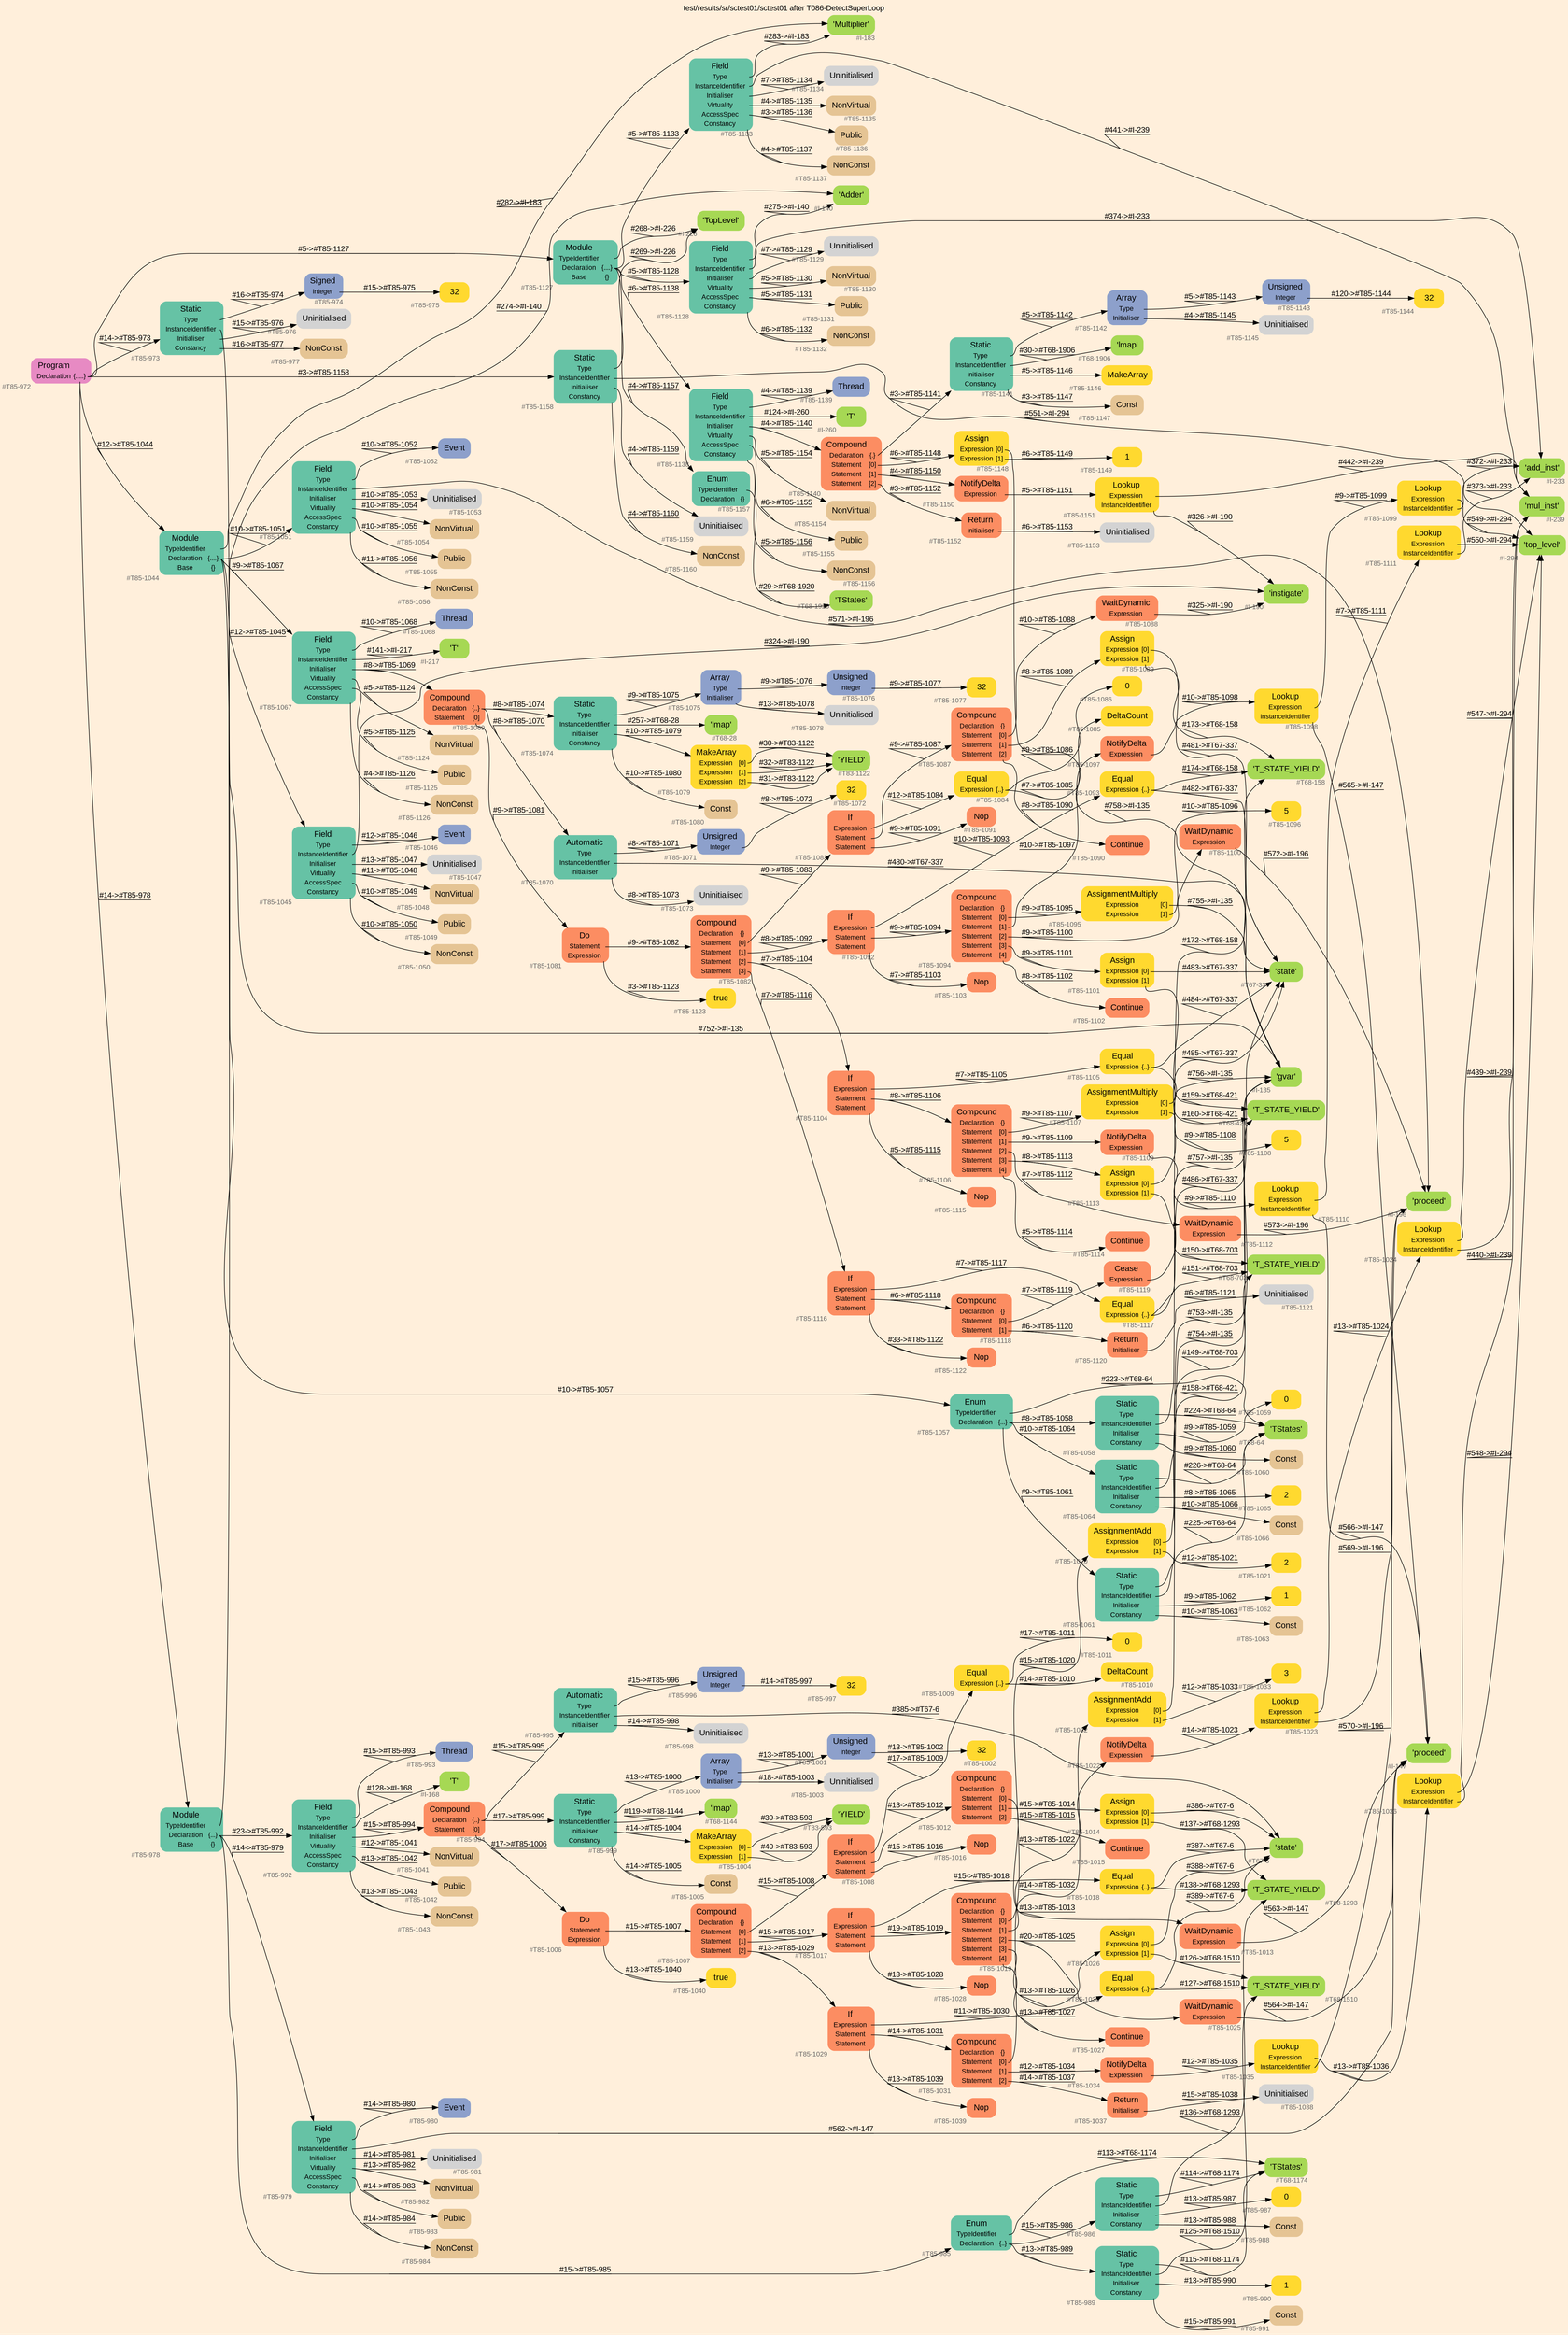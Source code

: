 digraph "test/results/sr/sctest01/sctest01 after T086-DetectSuperLoop" {
label = "test/results/sr/sctest01/sctest01 after T086-DetectSuperLoop"
labelloc = t
graph [
    rankdir = "LR"
    ranksep = 0.3
    bgcolor = antiquewhite1
    color = black
    fontcolor = black
    fontname = "Arial"
];
node [
    fontname = "Arial"
];
edge [
    fontname = "Arial"
];

// -------------------- node figure --------------------
// -------- block #T85-972 ----------
"#T85-972" [
    fillcolor = "/set28/4"
    xlabel = "#T85-972"
    fontsize = "12"
    fontcolor = grey40
    shape = "plaintext"
    label = <<TABLE BORDER="0" CELLBORDER="0" CELLSPACING="0">
     <TR><TD><FONT COLOR="black" POINT-SIZE="15">Program</FONT></TD></TR>
     <TR><TD><FONT COLOR="black" POINT-SIZE="12">Declaration</FONT></TD><TD PORT="port0"><FONT COLOR="black" POINT-SIZE="12">{.....}</FONT></TD></TR>
    </TABLE>>
    style = "rounded,filled"
];

// -------- block #T85-973 ----------
"#T85-973" [
    fillcolor = "/set28/1"
    xlabel = "#T85-973"
    fontsize = "12"
    fontcolor = grey40
    shape = "plaintext"
    label = <<TABLE BORDER="0" CELLBORDER="0" CELLSPACING="0">
     <TR><TD><FONT COLOR="black" POINT-SIZE="15">Static</FONT></TD></TR>
     <TR><TD><FONT COLOR="black" POINT-SIZE="12">Type</FONT></TD><TD PORT="port0"></TD></TR>
     <TR><TD><FONT COLOR="black" POINT-SIZE="12">InstanceIdentifier</FONT></TD><TD PORT="port1"></TD></TR>
     <TR><TD><FONT COLOR="black" POINT-SIZE="12">Initialiser</FONT></TD><TD PORT="port2"></TD></TR>
     <TR><TD><FONT COLOR="black" POINT-SIZE="12">Constancy</FONT></TD><TD PORT="port3"></TD></TR>
    </TABLE>>
    style = "rounded,filled"
];

// -------- block #T85-974 ----------
"#T85-974" [
    fillcolor = "/set28/3"
    xlabel = "#T85-974"
    fontsize = "12"
    fontcolor = grey40
    shape = "plaintext"
    label = <<TABLE BORDER="0" CELLBORDER="0" CELLSPACING="0">
     <TR><TD><FONT COLOR="black" POINT-SIZE="15">Signed</FONT></TD></TR>
     <TR><TD><FONT COLOR="black" POINT-SIZE="12">Integer</FONT></TD><TD PORT="port0"></TD></TR>
    </TABLE>>
    style = "rounded,filled"
];

// -------- block #T85-975 ----------
"#T85-975" [
    fillcolor = "/set28/6"
    xlabel = "#T85-975"
    fontsize = "12"
    fontcolor = grey40
    shape = "plaintext"
    label = <<TABLE BORDER="0" CELLBORDER="0" CELLSPACING="0">
     <TR><TD><FONT COLOR="black" POINT-SIZE="15">32</FONT></TD></TR>
    </TABLE>>
    style = "rounded,filled"
];

// -------- block #I-135 ----------
"#I-135" [
    fillcolor = "/set28/5"
    xlabel = "#I-135"
    fontsize = "12"
    fontcolor = grey40
    shape = "plaintext"
    label = <<TABLE BORDER="0" CELLBORDER="0" CELLSPACING="0">
     <TR><TD><FONT COLOR="black" POINT-SIZE="15">'gvar'</FONT></TD></TR>
    </TABLE>>
    style = "rounded,filled"
];

// -------- block #T85-976 ----------
"#T85-976" [
    xlabel = "#T85-976"
    fontsize = "12"
    fontcolor = grey40
    shape = "plaintext"
    label = <<TABLE BORDER="0" CELLBORDER="0" CELLSPACING="0">
     <TR><TD><FONT COLOR="black" POINT-SIZE="15">Uninitialised</FONT></TD></TR>
    </TABLE>>
    style = "rounded,filled"
];

// -------- block #T85-977 ----------
"#T85-977" [
    fillcolor = "/set28/7"
    xlabel = "#T85-977"
    fontsize = "12"
    fontcolor = grey40
    shape = "plaintext"
    label = <<TABLE BORDER="0" CELLBORDER="0" CELLSPACING="0">
     <TR><TD><FONT COLOR="black" POINT-SIZE="15">NonConst</FONT></TD></TR>
    </TABLE>>
    style = "rounded,filled"
];

// -------- block #T85-978 ----------
"#T85-978" [
    fillcolor = "/set28/1"
    xlabel = "#T85-978"
    fontsize = "12"
    fontcolor = grey40
    shape = "plaintext"
    label = <<TABLE BORDER="0" CELLBORDER="0" CELLSPACING="0">
     <TR><TD><FONT COLOR="black" POINT-SIZE="15">Module</FONT></TD></TR>
     <TR><TD><FONT COLOR="black" POINT-SIZE="12">TypeIdentifier</FONT></TD><TD PORT="port0"></TD></TR>
     <TR><TD><FONT COLOR="black" POINT-SIZE="12">Declaration</FONT></TD><TD PORT="port1"><FONT COLOR="black" POINT-SIZE="12">{...}</FONT></TD></TR>
     <TR><TD><FONT COLOR="black" POINT-SIZE="12">Base</FONT></TD><TD PORT="port2"><FONT COLOR="black" POINT-SIZE="12">{}</FONT></TD></TR>
    </TABLE>>
    style = "rounded,filled"
];

// -------- block #I-140 ----------
"#I-140" [
    fillcolor = "/set28/5"
    xlabel = "#I-140"
    fontsize = "12"
    fontcolor = grey40
    shape = "plaintext"
    label = <<TABLE BORDER="0" CELLBORDER="0" CELLSPACING="0">
     <TR><TD><FONT COLOR="black" POINT-SIZE="15">'Adder'</FONT></TD></TR>
    </TABLE>>
    style = "rounded,filled"
];

// -------- block #T85-979 ----------
"#T85-979" [
    fillcolor = "/set28/1"
    xlabel = "#T85-979"
    fontsize = "12"
    fontcolor = grey40
    shape = "plaintext"
    label = <<TABLE BORDER="0" CELLBORDER="0" CELLSPACING="0">
     <TR><TD><FONT COLOR="black" POINT-SIZE="15">Field</FONT></TD></TR>
     <TR><TD><FONT COLOR="black" POINT-SIZE="12">Type</FONT></TD><TD PORT="port0"></TD></TR>
     <TR><TD><FONT COLOR="black" POINT-SIZE="12">InstanceIdentifier</FONT></TD><TD PORT="port1"></TD></TR>
     <TR><TD><FONT COLOR="black" POINT-SIZE="12">Initialiser</FONT></TD><TD PORT="port2"></TD></TR>
     <TR><TD><FONT COLOR="black" POINT-SIZE="12">Virtuality</FONT></TD><TD PORT="port3"></TD></TR>
     <TR><TD><FONT COLOR="black" POINT-SIZE="12">AccessSpec</FONT></TD><TD PORT="port4"></TD></TR>
     <TR><TD><FONT COLOR="black" POINT-SIZE="12">Constancy</FONT></TD><TD PORT="port5"></TD></TR>
    </TABLE>>
    style = "rounded,filled"
];

// -------- block #T85-980 ----------
"#T85-980" [
    fillcolor = "/set28/3"
    xlabel = "#T85-980"
    fontsize = "12"
    fontcolor = grey40
    shape = "plaintext"
    label = <<TABLE BORDER="0" CELLBORDER="0" CELLSPACING="0">
     <TR><TD><FONT COLOR="black" POINT-SIZE="15">Event</FONT></TD></TR>
    </TABLE>>
    style = "rounded,filled"
];

// -------- block #I-147 ----------
"#I-147" [
    fillcolor = "/set28/5"
    xlabel = "#I-147"
    fontsize = "12"
    fontcolor = grey40
    shape = "plaintext"
    label = <<TABLE BORDER="0" CELLBORDER="0" CELLSPACING="0">
     <TR><TD><FONT COLOR="black" POINT-SIZE="15">'proceed'</FONT></TD></TR>
    </TABLE>>
    style = "rounded,filled"
];

// -------- block #T85-981 ----------
"#T85-981" [
    xlabel = "#T85-981"
    fontsize = "12"
    fontcolor = grey40
    shape = "plaintext"
    label = <<TABLE BORDER="0" CELLBORDER="0" CELLSPACING="0">
     <TR><TD><FONT COLOR="black" POINT-SIZE="15">Uninitialised</FONT></TD></TR>
    </TABLE>>
    style = "rounded,filled"
];

// -------- block #T85-982 ----------
"#T85-982" [
    fillcolor = "/set28/7"
    xlabel = "#T85-982"
    fontsize = "12"
    fontcolor = grey40
    shape = "plaintext"
    label = <<TABLE BORDER="0" CELLBORDER="0" CELLSPACING="0">
     <TR><TD><FONT COLOR="black" POINT-SIZE="15">NonVirtual</FONT></TD></TR>
    </TABLE>>
    style = "rounded,filled"
];

// -------- block #T85-983 ----------
"#T85-983" [
    fillcolor = "/set28/7"
    xlabel = "#T85-983"
    fontsize = "12"
    fontcolor = grey40
    shape = "plaintext"
    label = <<TABLE BORDER="0" CELLBORDER="0" CELLSPACING="0">
     <TR><TD><FONT COLOR="black" POINT-SIZE="15">Public</FONT></TD></TR>
    </TABLE>>
    style = "rounded,filled"
];

// -------- block #T85-984 ----------
"#T85-984" [
    fillcolor = "/set28/7"
    xlabel = "#T85-984"
    fontsize = "12"
    fontcolor = grey40
    shape = "plaintext"
    label = <<TABLE BORDER="0" CELLBORDER="0" CELLSPACING="0">
     <TR><TD><FONT COLOR="black" POINT-SIZE="15">NonConst</FONT></TD></TR>
    </TABLE>>
    style = "rounded,filled"
];

// -------- block #T85-985 ----------
"#T85-985" [
    fillcolor = "/set28/1"
    xlabel = "#T85-985"
    fontsize = "12"
    fontcolor = grey40
    shape = "plaintext"
    label = <<TABLE BORDER="0" CELLBORDER="0" CELLSPACING="0">
     <TR><TD><FONT COLOR="black" POINT-SIZE="15">Enum</FONT></TD></TR>
     <TR><TD><FONT COLOR="black" POINT-SIZE="12">TypeIdentifier</FONT></TD><TD PORT="port0"></TD></TR>
     <TR><TD><FONT COLOR="black" POINT-SIZE="12">Declaration</FONT></TD><TD PORT="port1"><FONT COLOR="black" POINT-SIZE="12">{..}</FONT></TD></TR>
    </TABLE>>
    style = "rounded,filled"
];

// -------- block #T68-1174 ----------
"#T68-1174" [
    fillcolor = "/set28/5"
    xlabel = "#T68-1174"
    fontsize = "12"
    fontcolor = grey40
    shape = "plaintext"
    label = <<TABLE BORDER="0" CELLBORDER="0" CELLSPACING="0">
     <TR><TD><FONT COLOR="black" POINT-SIZE="15">'TStates'</FONT></TD></TR>
    </TABLE>>
    style = "rounded,filled"
];

// -------- block #T85-986 ----------
"#T85-986" [
    fillcolor = "/set28/1"
    xlabel = "#T85-986"
    fontsize = "12"
    fontcolor = grey40
    shape = "plaintext"
    label = <<TABLE BORDER="0" CELLBORDER="0" CELLSPACING="0">
     <TR><TD><FONT COLOR="black" POINT-SIZE="15">Static</FONT></TD></TR>
     <TR><TD><FONT COLOR="black" POINT-SIZE="12">Type</FONT></TD><TD PORT="port0"></TD></TR>
     <TR><TD><FONT COLOR="black" POINT-SIZE="12">InstanceIdentifier</FONT></TD><TD PORT="port1"></TD></TR>
     <TR><TD><FONT COLOR="black" POINT-SIZE="12">Initialiser</FONT></TD><TD PORT="port2"></TD></TR>
     <TR><TD><FONT COLOR="black" POINT-SIZE="12">Constancy</FONT></TD><TD PORT="port3"></TD></TR>
    </TABLE>>
    style = "rounded,filled"
];

// -------- block #T68-1293 ----------
"#T68-1293" [
    fillcolor = "/set28/5"
    xlabel = "#T68-1293"
    fontsize = "12"
    fontcolor = grey40
    shape = "plaintext"
    label = <<TABLE BORDER="0" CELLBORDER="0" CELLSPACING="0">
     <TR><TD><FONT COLOR="black" POINT-SIZE="15">'T_STATE_YIELD'</FONT></TD></TR>
    </TABLE>>
    style = "rounded,filled"
];

// -------- block #T85-987 ----------
"#T85-987" [
    fillcolor = "/set28/6"
    xlabel = "#T85-987"
    fontsize = "12"
    fontcolor = grey40
    shape = "plaintext"
    label = <<TABLE BORDER="0" CELLBORDER="0" CELLSPACING="0">
     <TR><TD><FONT COLOR="black" POINT-SIZE="15">0</FONT></TD></TR>
    </TABLE>>
    style = "rounded,filled"
];

// -------- block #T85-988 ----------
"#T85-988" [
    fillcolor = "/set28/7"
    xlabel = "#T85-988"
    fontsize = "12"
    fontcolor = grey40
    shape = "plaintext"
    label = <<TABLE BORDER="0" CELLBORDER="0" CELLSPACING="0">
     <TR><TD><FONT COLOR="black" POINT-SIZE="15">Const</FONT></TD></TR>
    </TABLE>>
    style = "rounded,filled"
];

// -------- block #T85-989 ----------
"#T85-989" [
    fillcolor = "/set28/1"
    xlabel = "#T85-989"
    fontsize = "12"
    fontcolor = grey40
    shape = "plaintext"
    label = <<TABLE BORDER="0" CELLBORDER="0" CELLSPACING="0">
     <TR><TD><FONT COLOR="black" POINT-SIZE="15">Static</FONT></TD></TR>
     <TR><TD><FONT COLOR="black" POINT-SIZE="12">Type</FONT></TD><TD PORT="port0"></TD></TR>
     <TR><TD><FONT COLOR="black" POINT-SIZE="12">InstanceIdentifier</FONT></TD><TD PORT="port1"></TD></TR>
     <TR><TD><FONT COLOR="black" POINT-SIZE="12">Initialiser</FONT></TD><TD PORT="port2"></TD></TR>
     <TR><TD><FONT COLOR="black" POINT-SIZE="12">Constancy</FONT></TD><TD PORT="port3"></TD></TR>
    </TABLE>>
    style = "rounded,filled"
];

// -------- block #T68-1510 ----------
"#T68-1510" [
    fillcolor = "/set28/5"
    xlabel = "#T68-1510"
    fontsize = "12"
    fontcolor = grey40
    shape = "plaintext"
    label = <<TABLE BORDER="0" CELLBORDER="0" CELLSPACING="0">
     <TR><TD><FONT COLOR="black" POINT-SIZE="15">'T_STATE_YIELD'</FONT></TD></TR>
    </TABLE>>
    style = "rounded,filled"
];

// -------- block #T85-990 ----------
"#T85-990" [
    fillcolor = "/set28/6"
    xlabel = "#T85-990"
    fontsize = "12"
    fontcolor = grey40
    shape = "plaintext"
    label = <<TABLE BORDER="0" CELLBORDER="0" CELLSPACING="0">
     <TR><TD><FONT COLOR="black" POINT-SIZE="15">1</FONT></TD></TR>
    </TABLE>>
    style = "rounded,filled"
];

// -------- block #T85-991 ----------
"#T85-991" [
    fillcolor = "/set28/7"
    xlabel = "#T85-991"
    fontsize = "12"
    fontcolor = grey40
    shape = "plaintext"
    label = <<TABLE BORDER="0" CELLBORDER="0" CELLSPACING="0">
     <TR><TD><FONT COLOR="black" POINT-SIZE="15">Const</FONT></TD></TR>
    </TABLE>>
    style = "rounded,filled"
];

// -------- block #T85-992 ----------
"#T85-992" [
    fillcolor = "/set28/1"
    xlabel = "#T85-992"
    fontsize = "12"
    fontcolor = grey40
    shape = "plaintext"
    label = <<TABLE BORDER="0" CELLBORDER="0" CELLSPACING="0">
     <TR><TD><FONT COLOR="black" POINT-SIZE="15">Field</FONT></TD></TR>
     <TR><TD><FONT COLOR="black" POINT-SIZE="12">Type</FONT></TD><TD PORT="port0"></TD></TR>
     <TR><TD><FONT COLOR="black" POINT-SIZE="12">InstanceIdentifier</FONT></TD><TD PORT="port1"></TD></TR>
     <TR><TD><FONT COLOR="black" POINT-SIZE="12">Initialiser</FONT></TD><TD PORT="port2"></TD></TR>
     <TR><TD><FONT COLOR="black" POINT-SIZE="12">Virtuality</FONT></TD><TD PORT="port3"></TD></TR>
     <TR><TD><FONT COLOR="black" POINT-SIZE="12">AccessSpec</FONT></TD><TD PORT="port4"></TD></TR>
     <TR><TD><FONT COLOR="black" POINT-SIZE="12">Constancy</FONT></TD><TD PORT="port5"></TD></TR>
    </TABLE>>
    style = "rounded,filled"
];

// -------- block #T85-993 ----------
"#T85-993" [
    fillcolor = "/set28/3"
    xlabel = "#T85-993"
    fontsize = "12"
    fontcolor = grey40
    shape = "plaintext"
    label = <<TABLE BORDER="0" CELLBORDER="0" CELLSPACING="0">
     <TR><TD><FONT COLOR="black" POINT-SIZE="15">Thread</FONT></TD></TR>
    </TABLE>>
    style = "rounded,filled"
];

// -------- block #I-168 ----------
"#I-168" [
    fillcolor = "/set28/5"
    xlabel = "#I-168"
    fontsize = "12"
    fontcolor = grey40
    shape = "plaintext"
    label = <<TABLE BORDER="0" CELLBORDER="0" CELLSPACING="0">
     <TR><TD><FONT COLOR="black" POINT-SIZE="15">'T'</FONT></TD></TR>
    </TABLE>>
    style = "rounded,filled"
];

// -------- block #T85-994 ----------
"#T85-994" [
    fillcolor = "/set28/2"
    xlabel = "#T85-994"
    fontsize = "12"
    fontcolor = grey40
    shape = "plaintext"
    label = <<TABLE BORDER="0" CELLBORDER="0" CELLSPACING="0">
     <TR><TD><FONT COLOR="black" POINT-SIZE="15">Compound</FONT></TD></TR>
     <TR><TD><FONT COLOR="black" POINT-SIZE="12">Declaration</FONT></TD><TD PORT="port0"><FONT COLOR="black" POINT-SIZE="12">{..}</FONT></TD></TR>
     <TR><TD><FONT COLOR="black" POINT-SIZE="12">Statement</FONT></TD><TD PORT="port1"><FONT COLOR="black" POINT-SIZE="12">[0]</FONT></TD></TR>
    </TABLE>>
    style = "rounded,filled"
];

// -------- block #T85-995 ----------
"#T85-995" [
    fillcolor = "/set28/1"
    xlabel = "#T85-995"
    fontsize = "12"
    fontcolor = grey40
    shape = "plaintext"
    label = <<TABLE BORDER="0" CELLBORDER="0" CELLSPACING="0">
     <TR><TD><FONT COLOR="black" POINT-SIZE="15">Automatic</FONT></TD></TR>
     <TR><TD><FONT COLOR="black" POINT-SIZE="12">Type</FONT></TD><TD PORT="port0"></TD></TR>
     <TR><TD><FONT COLOR="black" POINT-SIZE="12">InstanceIdentifier</FONT></TD><TD PORT="port1"></TD></TR>
     <TR><TD><FONT COLOR="black" POINT-SIZE="12">Initialiser</FONT></TD><TD PORT="port2"></TD></TR>
    </TABLE>>
    style = "rounded,filled"
];

// -------- block #T85-996 ----------
"#T85-996" [
    fillcolor = "/set28/3"
    xlabel = "#T85-996"
    fontsize = "12"
    fontcolor = grey40
    shape = "plaintext"
    label = <<TABLE BORDER="0" CELLBORDER="0" CELLSPACING="0">
     <TR><TD><FONT COLOR="black" POINT-SIZE="15">Unsigned</FONT></TD></TR>
     <TR><TD><FONT COLOR="black" POINT-SIZE="12">Integer</FONT></TD><TD PORT="port0"></TD></TR>
    </TABLE>>
    style = "rounded,filled"
];

// -------- block #T85-997 ----------
"#T85-997" [
    fillcolor = "/set28/6"
    xlabel = "#T85-997"
    fontsize = "12"
    fontcolor = grey40
    shape = "plaintext"
    label = <<TABLE BORDER="0" CELLBORDER="0" CELLSPACING="0">
     <TR><TD><FONT COLOR="black" POINT-SIZE="15">32</FONT></TD></TR>
    </TABLE>>
    style = "rounded,filled"
];

// -------- block #T67-6 ----------
"#T67-6" [
    fillcolor = "/set28/5"
    xlabel = "#T67-6"
    fontsize = "12"
    fontcolor = grey40
    shape = "plaintext"
    label = <<TABLE BORDER="0" CELLBORDER="0" CELLSPACING="0">
     <TR><TD><FONT COLOR="black" POINT-SIZE="15">'state'</FONT></TD></TR>
    </TABLE>>
    style = "rounded,filled"
];

// -------- block #T85-998 ----------
"#T85-998" [
    xlabel = "#T85-998"
    fontsize = "12"
    fontcolor = grey40
    shape = "plaintext"
    label = <<TABLE BORDER="0" CELLBORDER="0" CELLSPACING="0">
     <TR><TD><FONT COLOR="black" POINT-SIZE="15">Uninitialised</FONT></TD></TR>
    </TABLE>>
    style = "rounded,filled"
];

// -------- block #T85-999 ----------
"#T85-999" [
    fillcolor = "/set28/1"
    xlabel = "#T85-999"
    fontsize = "12"
    fontcolor = grey40
    shape = "plaintext"
    label = <<TABLE BORDER="0" CELLBORDER="0" CELLSPACING="0">
     <TR><TD><FONT COLOR="black" POINT-SIZE="15">Static</FONT></TD></TR>
     <TR><TD><FONT COLOR="black" POINT-SIZE="12">Type</FONT></TD><TD PORT="port0"></TD></TR>
     <TR><TD><FONT COLOR="black" POINT-SIZE="12">InstanceIdentifier</FONT></TD><TD PORT="port1"></TD></TR>
     <TR><TD><FONT COLOR="black" POINT-SIZE="12">Initialiser</FONT></TD><TD PORT="port2"></TD></TR>
     <TR><TD><FONT COLOR="black" POINT-SIZE="12">Constancy</FONT></TD><TD PORT="port3"></TD></TR>
    </TABLE>>
    style = "rounded,filled"
];

// -------- block #T85-1000 ----------
"#T85-1000" [
    fillcolor = "/set28/3"
    xlabel = "#T85-1000"
    fontsize = "12"
    fontcolor = grey40
    shape = "plaintext"
    label = <<TABLE BORDER="0" CELLBORDER="0" CELLSPACING="0">
     <TR><TD><FONT COLOR="black" POINT-SIZE="15">Array</FONT></TD></TR>
     <TR><TD><FONT COLOR="black" POINT-SIZE="12">Type</FONT></TD><TD PORT="port0"></TD></TR>
     <TR><TD><FONT COLOR="black" POINT-SIZE="12">Initialiser</FONT></TD><TD PORT="port1"></TD></TR>
    </TABLE>>
    style = "rounded,filled"
];

// -------- block #T85-1001 ----------
"#T85-1001" [
    fillcolor = "/set28/3"
    xlabel = "#T85-1001"
    fontsize = "12"
    fontcolor = grey40
    shape = "plaintext"
    label = <<TABLE BORDER="0" CELLBORDER="0" CELLSPACING="0">
     <TR><TD><FONT COLOR="black" POINT-SIZE="15">Unsigned</FONT></TD></TR>
     <TR><TD><FONT COLOR="black" POINT-SIZE="12">Integer</FONT></TD><TD PORT="port0"></TD></TR>
    </TABLE>>
    style = "rounded,filled"
];

// -------- block #T85-1002 ----------
"#T85-1002" [
    fillcolor = "/set28/6"
    xlabel = "#T85-1002"
    fontsize = "12"
    fontcolor = grey40
    shape = "plaintext"
    label = <<TABLE BORDER="0" CELLBORDER="0" CELLSPACING="0">
     <TR><TD><FONT COLOR="black" POINT-SIZE="15">32</FONT></TD></TR>
    </TABLE>>
    style = "rounded,filled"
];

// -------- block #T85-1003 ----------
"#T85-1003" [
    xlabel = "#T85-1003"
    fontsize = "12"
    fontcolor = grey40
    shape = "plaintext"
    label = <<TABLE BORDER="0" CELLBORDER="0" CELLSPACING="0">
     <TR><TD><FONT COLOR="black" POINT-SIZE="15">Uninitialised</FONT></TD></TR>
    </TABLE>>
    style = "rounded,filled"
];

// -------- block #T68-1144 ----------
"#T68-1144" [
    fillcolor = "/set28/5"
    xlabel = "#T68-1144"
    fontsize = "12"
    fontcolor = grey40
    shape = "plaintext"
    label = <<TABLE BORDER="0" CELLBORDER="0" CELLSPACING="0">
     <TR><TD><FONT COLOR="black" POINT-SIZE="15">'lmap'</FONT></TD></TR>
    </TABLE>>
    style = "rounded,filled"
];

// -------- block #T85-1004 ----------
"#T85-1004" [
    fillcolor = "/set28/6"
    xlabel = "#T85-1004"
    fontsize = "12"
    fontcolor = grey40
    shape = "plaintext"
    label = <<TABLE BORDER="0" CELLBORDER="0" CELLSPACING="0">
     <TR><TD><FONT COLOR="black" POINT-SIZE="15">MakeArray</FONT></TD></TR>
     <TR><TD><FONT COLOR="black" POINT-SIZE="12">Expression</FONT></TD><TD PORT="port0"><FONT COLOR="black" POINT-SIZE="12">[0]</FONT></TD></TR>
     <TR><TD><FONT COLOR="black" POINT-SIZE="12">Expression</FONT></TD><TD PORT="port1"><FONT COLOR="black" POINT-SIZE="12">[1]</FONT></TD></TR>
    </TABLE>>
    style = "rounded,filled"
];

// -------- block #T83-593 ----------
"#T83-593" [
    fillcolor = "/set28/5"
    xlabel = "#T83-593"
    fontsize = "12"
    fontcolor = grey40
    shape = "plaintext"
    label = <<TABLE BORDER="0" CELLBORDER="0" CELLSPACING="0">
     <TR><TD><FONT COLOR="black" POINT-SIZE="15">'YIELD'</FONT></TD></TR>
    </TABLE>>
    style = "rounded,filled"
];

// -------- block #T85-1005 ----------
"#T85-1005" [
    fillcolor = "/set28/7"
    xlabel = "#T85-1005"
    fontsize = "12"
    fontcolor = grey40
    shape = "plaintext"
    label = <<TABLE BORDER="0" CELLBORDER="0" CELLSPACING="0">
     <TR><TD><FONT COLOR="black" POINT-SIZE="15">Const</FONT></TD></TR>
    </TABLE>>
    style = "rounded,filled"
];

// -------- block #T85-1006 ----------
"#T85-1006" [
    fillcolor = "/set28/2"
    xlabel = "#T85-1006"
    fontsize = "12"
    fontcolor = grey40
    shape = "plaintext"
    label = <<TABLE BORDER="0" CELLBORDER="0" CELLSPACING="0">
     <TR><TD><FONT COLOR="black" POINT-SIZE="15">Do</FONT></TD></TR>
     <TR><TD><FONT COLOR="black" POINT-SIZE="12">Statement</FONT></TD><TD PORT="port0"></TD></TR>
     <TR><TD><FONT COLOR="black" POINT-SIZE="12">Expression</FONT></TD><TD PORT="port1"></TD></TR>
    </TABLE>>
    style = "rounded,filled"
];

// -------- block #T85-1007 ----------
"#T85-1007" [
    fillcolor = "/set28/2"
    xlabel = "#T85-1007"
    fontsize = "12"
    fontcolor = grey40
    shape = "plaintext"
    label = <<TABLE BORDER="0" CELLBORDER="0" CELLSPACING="0">
     <TR><TD><FONT COLOR="black" POINT-SIZE="15">Compound</FONT></TD></TR>
     <TR><TD><FONT COLOR="black" POINT-SIZE="12">Declaration</FONT></TD><TD PORT="port0"><FONT COLOR="black" POINT-SIZE="12">{}</FONT></TD></TR>
     <TR><TD><FONT COLOR="black" POINT-SIZE="12">Statement</FONT></TD><TD PORT="port1"><FONT COLOR="black" POINT-SIZE="12">[0]</FONT></TD></TR>
     <TR><TD><FONT COLOR="black" POINT-SIZE="12">Statement</FONT></TD><TD PORT="port2"><FONT COLOR="black" POINT-SIZE="12">[1]</FONT></TD></TR>
     <TR><TD><FONT COLOR="black" POINT-SIZE="12">Statement</FONT></TD><TD PORT="port3"><FONT COLOR="black" POINT-SIZE="12">[2]</FONT></TD></TR>
    </TABLE>>
    style = "rounded,filled"
];

// -------- block #T85-1008 ----------
"#T85-1008" [
    fillcolor = "/set28/2"
    xlabel = "#T85-1008"
    fontsize = "12"
    fontcolor = grey40
    shape = "plaintext"
    label = <<TABLE BORDER="0" CELLBORDER="0" CELLSPACING="0">
     <TR><TD><FONT COLOR="black" POINT-SIZE="15">If</FONT></TD></TR>
     <TR><TD><FONT COLOR="black" POINT-SIZE="12">Expression</FONT></TD><TD PORT="port0"></TD></TR>
     <TR><TD><FONT COLOR="black" POINT-SIZE="12">Statement</FONT></TD><TD PORT="port1"></TD></TR>
     <TR><TD><FONT COLOR="black" POINT-SIZE="12">Statement</FONT></TD><TD PORT="port2"></TD></TR>
    </TABLE>>
    style = "rounded,filled"
];

// -------- block #T85-1009 ----------
"#T85-1009" [
    fillcolor = "/set28/6"
    xlabel = "#T85-1009"
    fontsize = "12"
    fontcolor = grey40
    shape = "plaintext"
    label = <<TABLE BORDER="0" CELLBORDER="0" CELLSPACING="0">
     <TR><TD><FONT COLOR="black" POINT-SIZE="15">Equal</FONT></TD></TR>
     <TR><TD><FONT COLOR="black" POINT-SIZE="12">Expression</FONT></TD><TD PORT="port0"><FONT COLOR="black" POINT-SIZE="12">{..}</FONT></TD></TR>
    </TABLE>>
    style = "rounded,filled"
];

// -------- block #T85-1010 ----------
"#T85-1010" [
    fillcolor = "/set28/6"
    xlabel = "#T85-1010"
    fontsize = "12"
    fontcolor = grey40
    shape = "plaintext"
    label = <<TABLE BORDER="0" CELLBORDER="0" CELLSPACING="0">
     <TR><TD><FONT COLOR="black" POINT-SIZE="15">DeltaCount</FONT></TD></TR>
    </TABLE>>
    style = "rounded,filled"
];

// -------- block #T85-1011 ----------
"#T85-1011" [
    fillcolor = "/set28/6"
    xlabel = "#T85-1011"
    fontsize = "12"
    fontcolor = grey40
    shape = "plaintext"
    label = <<TABLE BORDER="0" CELLBORDER="0" CELLSPACING="0">
     <TR><TD><FONT COLOR="black" POINT-SIZE="15">0</FONT></TD></TR>
    </TABLE>>
    style = "rounded,filled"
];

// -------- block #T85-1012 ----------
"#T85-1012" [
    fillcolor = "/set28/2"
    xlabel = "#T85-1012"
    fontsize = "12"
    fontcolor = grey40
    shape = "plaintext"
    label = <<TABLE BORDER="0" CELLBORDER="0" CELLSPACING="0">
     <TR><TD><FONT COLOR="black" POINT-SIZE="15">Compound</FONT></TD></TR>
     <TR><TD><FONT COLOR="black" POINT-SIZE="12">Declaration</FONT></TD><TD PORT="port0"><FONT COLOR="black" POINT-SIZE="12">{}</FONT></TD></TR>
     <TR><TD><FONT COLOR="black" POINT-SIZE="12">Statement</FONT></TD><TD PORT="port1"><FONT COLOR="black" POINT-SIZE="12">[0]</FONT></TD></TR>
     <TR><TD><FONT COLOR="black" POINT-SIZE="12">Statement</FONT></TD><TD PORT="port2"><FONT COLOR="black" POINT-SIZE="12">[1]</FONT></TD></TR>
     <TR><TD><FONT COLOR="black" POINT-SIZE="12">Statement</FONT></TD><TD PORT="port3"><FONT COLOR="black" POINT-SIZE="12">[2]</FONT></TD></TR>
    </TABLE>>
    style = "rounded,filled"
];

// -------- block #T85-1013 ----------
"#T85-1013" [
    fillcolor = "/set28/2"
    xlabel = "#T85-1013"
    fontsize = "12"
    fontcolor = grey40
    shape = "plaintext"
    label = <<TABLE BORDER="0" CELLBORDER="0" CELLSPACING="0">
     <TR><TD><FONT COLOR="black" POINT-SIZE="15">WaitDynamic</FONT></TD></TR>
     <TR><TD><FONT COLOR="black" POINT-SIZE="12">Expression</FONT></TD><TD PORT="port0"></TD></TR>
    </TABLE>>
    style = "rounded,filled"
];

// -------- block #T85-1014 ----------
"#T85-1014" [
    fillcolor = "/set28/6"
    xlabel = "#T85-1014"
    fontsize = "12"
    fontcolor = grey40
    shape = "plaintext"
    label = <<TABLE BORDER="0" CELLBORDER="0" CELLSPACING="0">
     <TR><TD><FONT COLOR="black" POINT-SIZE="15">Assign</FONT></TD></TR>
     <TR><TD><FONT COLOR="black" POINT-SIZE="12">Expression</FONT></TD><TD PORT="port0"><FONT COLOR="black" POINT-SIZE="12">[0]</FONT></TD></TR>
     <TR><TD><FONT COLOR="black" POINT-SIZE="12">Expression</FONT></TD><TD PORT="port1"><FONT COLOR="black" POINT-SIZE="12">[1]</FONT></TD></TR>
    </TABLE>>
    style = "rounded,filled"
];

// -------- block #T85-1015 ----------
"#T85-1015" [
    fillcolor = "/set28/2"
    xlabel = "#T85-1015"
    fontsize = "12"
    fontcolor = grey40
    shape = "plaintext"
    label = <<TABLE BORDER="0" CELLBORDER="0" CELLSPACING="0">
     <TR><TD><FONT COLOR="black" POINT-SIZE="15">Continue</FONT></TD></TR>
    </TABLE>>
    style = "rounded,filled"
];

// -------- block #T85-1016 ----------
"#T85-1016" [
    fillcolor = "/set28/2"
    xlabel = "#T85-1016"
    fontsize = "12"
    fontcolor = grey40
    shape = "plaintext"
    label = <<TABLE BORDER="0" CELLBORDER="0" CELLSPACING="0">
     <TR><TD><FONT COLOR="black" POINT-SIZE="15">Nop</FONT></TD></TR>
    </TABLE>>
    style = "rounded,filled"
];

// -------- block #T85-1017 ----------
"#T85-1017" [
    fillcolor = "/set28/2"
    xlabel = "#T85-1017"
    fontsize = "12"
    fontcolor = grey40
    shape = "plaintext"
    label = <<TABLE BORDER="0" CELLBORDER="0" CELLSPACING="0">
     <TR><TD><FONT COLOR="black" POINT-SIZE="15">If</FONT></TD></TR>
     <TR><TD><FONT COLOR="black" POINT-SIZE="12">Expression</FONT></TD><TD PORT="port0"></TD></TR>
     <TR><TD><FONT COLOR="black" POINT-SIZE="12">Statement</FONT></TD><TD PORT="port1"></TD></TR>
     <TR><TD><FONT COLOR="black" POINT-SIZE="12">Statement</FONT></TD><TD PORT="port2"></TD></TR>
    </TABLE>>
    style = "rounded,filled"
];

// -------- block #T85-1018 ----------
"#T85-1018" [
    fillcolor = "/set28/6"
    xlabel = "#T85-1018"
    fontsize = "12"
    fontcolor = grey40
    shape = "plaintext"
    label = <<TABLE BORDER="0" CELLBORDER="0" CELLSPACING="0">
     <TR><TD><FONT COLOR="black" POINT-SIZE="15">Equal</FONT></TD></TR>
     <TR><TD><FONT COLOR="black" POINT-SIZE="12">Expression</FONT></TD><TD PORT="port0"><FONT COLOR="black" POINT-SIZE="12">{..}</FONT></TD></TR>
    </TABLE>>
    style = "rounded,filled"
];

// -------- block #T85-1019 ----------
"#T85-1019" [
    fillcolor = "/set28/2"
    xlabel = "#T85-1019"
    fontsize = "12"
    fontcolor = grey40
    shape = "plaintext"
    label = <<TABLE BORDER="0" CELLBORDER="0" CELLSPACING="0">
     <TR><TD><FONT COLOR="black" POINT-SIZE="15">Compound</FONT></TD></TR>
     <TR><TD><FONT COLOR="black" POINT-SIZE="12">Declaration</FONT></TD><TD PORT="port0"><FONT COLOR="black" POINT-SIZE="12">{}</FONT></TD></TR>
     <TR><TD><FONT COLOR="black" POINT-SIZE="12">Statement</FONT></TD><TD PORT="port1"><FONT COLOR="black" POINT-SIZE="12">[0]</FONT></TD></TR>
     <TR><TD><FONT COLOR="black" POINT-SIZE="12">Statement</FONT></TD><TD PORT="port2"><FONT COLOR="black" POINT-SIZE="12">[1]</FONT></TD></TR>
     <TR><TD><FONT COLOR="black" POINT-SIZE="12">Statement</FONT></TD><TD PORT="port3"><FONT COLOR="black" POINT-SIZE="12">[2]</FONT></TD></TR>
     <TR><TD><FONT COLOR="black" POINT-SIZE="12">Statement</FONT></TD><TD PORT="port4"><FONT COLOR="black" POINT-SIZE="12">[3]</FONT></TD></TR>
     <TR><TD><FONT COLOR="black" POINT-SIZE="12">Statement</FONT></TD><TD PORT="port5"><FONT COLOR="black" POINT-SIZE="12">[4]</FONT></TD></TR>
    </TABLE>>
    style = "rounded,filled"
];

// -------- block #T85-1020 ----------
"#T85-1020" [
    fillcolor = "/set28/6"
    xlabel = "#T85-1020"
    fontsize = "12"
    fontcolor = grey40
    shape = "plaintext"
    label = <<TABLE BORDER="0" CELLBORDER="0" CELLSPACING="0">
     <TR><TD><FONT COLOR="black" POINT-SIZE="15">AssignmentAdd</FONT></TD></TR>
     <TR><TD><FONT COLOR="black" POINT-SIZE="12">Expression</FONT></TD><TD PORT="port0"><FONT COLOR="black" POINT-SIZE="12">[0]</FONT></TD></TR>
     <TR><TD><FONT COLOR="black" POINT-SIZE="12">Expression</FONT></TD><TD PORT="port1"><FONT COLOR="black" POINT-SIZE="12">[1]</FONT></TD></TR>
    </TABLE>>
    style = "rounded,filled"
];

// -------- block #T85-1021 ----------
"#T85-1021" [
    fillcolor = "/set28/6"
    xlabel = "#T85-1021"
    fontsize = "12"
    fontcolor = grey40
    shape = "plaintext"
    label = <<TABLE BORDER="0" CELLBORDER="0" CELLSPACING="0">
     <TR><TD><FONT COLOR="black" POINT-SIZE="15">2</FONT></TD></TR>
    </TABLE>>
    style = "rounded,filled"
];

// -------- block #T85-1022 ----------
"#T85-1022" [
    fillcolor = "/set28/2"
    xlabel = "#T85-1022"
    fontsize = "12"
    fontcolor = grey40
    shape = "plaintext"
    label = <<TABLE BORDER="0" CELLBORDER="0" CELLSPACING="0">
     <TR><TD><FONT COLOR="black" POINT-SIZE="15">NotifyDelta</FONT></TD></TR>
     <TR><TD><FONT COLOR="black" POINT-SIZE="12">Expression</FONT></TD><TD PORT="port0"></TD></TR>
    </TABLE>>
    style = "rounded,filled"
];

// -------- block #T85-1023 ----------
"#T85-1023" [
    fillcolor = "/set28/6"
    xlabel = "#T85-1023"
    fontsize = "12"
    fontcolor = grey40
    shape = "plaintext"
    label = <<TABLE BORDER="0" CELLBORDER="0" CELLSPACING="0">
     <TR><TD><FONT COLOR="black" POINT-SIZE="15">Lookup</FONT></TD></TR>
     <TR><TD><FONT COLOR="black" POINT-SIZE="12">Expression</FONT></TD><TD PORT="port0"></TD></TR>
     <TR><TD><FONT COLOR="black" POINT-SIZE="12">InstanceIdentifier</FONT></TD><TD PORT="port1"></TD></TR>
    </TABLE>>
    style = "rounded,filled"
];

// -------- block #T85-1024 ----------
"#T85-1024" [
    fillcolor = "/set28/6"
    xlabel = "#T85-1024"
    fontsize = "12"
    fontcolor = grey40
    shape = "plaintext"
    label = <<TABLE BORDER="0" CELLBORDER="0" CELLSPACING="0">
     <TR><TD><FONT COLOR="black" POINT-SIZE="15">Lookup</FONT></TD></TR>
     <TR><TD><FONT COLOR="black" POINT-SIZE="12">Expression</FONT></TD><TD PORT="port0"></TD></TR>
     <TR><TD><FONT COLOR="black" POINT-SIZE="12">InstanceIdentifier</FONT></TD><TD PORT="port1"></TD></TR>
    </TABLE>>
    style = "rounded,filled"
];

// -------- block #I-294 ----------
"#I-294" [
    fillcolor = "/set28/5"
    xlabel = "#I-294"
    fontsize = "12"
    fontcolor = grey40
    shape = "plaintext"
    label = <<TABLE BORDER="0" CELLBORDER="0" CELLSPACING="0">
     <TR><TD><FONT COLOR="black" POINT-SIZE="15">'top_level'</FONT></TD></TR>
    </TABLE>>
    style = "rounded,filled"
];

// -------- block #I-239 ----------
"#I-239" [
    fillcolor = "/set28/5"
    xlabel = "#I-239"
    fontsize = "12"
    fontcolor = grey40
    shape = "plaintext"
    label = <<TABLE BORDER="0" CELLBORDER="0" CELLSPACING="0">
     <TR><TD><FONT COLOR="black" POINT-SIZE="15">'mul_inst'</FONT></TD></TR>
    </TABLE>>
    style = "rounded,filled"
];

// -------- block #I-196 ----------
"#I-196" [
    fillcolor = "/set28/5"
    xlabel = "#I-196"
    fontsize = "12"
    fontcolor = grey40
    shape = "plaintext"
    label = <<TABLE BORDER="0" CELLBORDER="0" CELLSPACING="0">
     <TR><TD><FONT COLOR="black" POINT-SIZE="15">'proceed'</FONT></TD></TR>
    </TABLE>>
    style = "rounded,filled"
];

// -------- block #T85-1025 ----------
"#T85-1025" [
    fillcolor = "/set28/2"
    xlabel = "#T85-1025"
    fontsize = "12"
    fontcolor = grey40
    shape = "plaintext"
    label = <<TABLE BORDER="0" CELLBORDER="0" CELLSPACING="0">
     <TR><TD><FONT COLOR="black" POINT-SIZE="15">WaitDynamic</FONT></TD></TR>
     <TR><TD><FONT COLOR="black" POINT-SIZE="12">Expression</FONT></TD><TD PORT="port0"></TD></TR>
    </TABLE>>
    style = "rounded,filled"
];

// -------- block #T85-1026 ----------
"#T85-1026" [
    fillcolor = "/set28/6"
    xlabel = "#T85-1026"
    fontsize = "12"
    fontcolor = grey40
    shape = "plaintext"
    label = <<TABLE BORDER="0" CELLBORDER="0" CELLSPACING="0">
     <TR><TD><FONT COLOR="black" POINT-SIZE="15">Assign</FONT></TD></TR>
     <TR><TD><FONT COLOR="black" POINT-SIZE="12">Expression</FONT></TD><TD PORT="port0"><FONT COLOR="black" POINT-SIZE="12">[0]</FONT></TD></TR>
     <TR><TD><FONT COLOR="black" POINT-SIZE="12">Expression</FONT></TD><TD PORT="port1"><FONT COLOR="black" POINT-SIZE="12">[1]</FONT></TD></TR>
    </TABLE>>
    style = "rounded,filled"
];

// -------- block #T85-1027 ----------
"#T85-1027" [
    fillcolor = "/set28/2"
    xlabel = "#T85-1027"
    fontsize = "12"
    fontcolor = grey40
    shape = "plaintext"
    label = <<TABLE BORDER="0" CELLBORDER="0" CELLSPACING="0">
     <TR><TD><FONT COLOR="black" POINT-SIZE="15">Continue</FONT></TD></TR>
    </TABLE>>
    style = "rounded,filled"
];

// -------- block #T85-1028 ----------
"#T85-1028" [
    fillcolor = "/set28/2"
    xlabel = "#T85-1028"
    fontsize = "12"
    fontcolor = grey40
    shape = "plaintext"
    label = <<TABLE BORDER="0" CELLBORDER="0" CELLSPACING="0">
     <TR><TD><FONT COLOR="black" POINT-SIZE="15">Nop</FONT></TD></TR>
    </TABLE>>
    style = "rounded,filled"
];

// -------- block #T85-1029 ----------
"#T85-1029" [
    fillcolor = "/set28/2"
    xlabel = "#T85-1029"
    fontsize = "12"
    fontcolor = grey40
    shape = "plaintext"
    label = <<TABLE BORDER="0" CELLBORDER="0" CELLSPACING="0">
     <TR><TD><FONT COLOR="black" POINT-SIZE="15">If</FONT></TD></TR>
     <TR><TD><FONT COLOR="black" POINT-SIZE="12">Expression</FONT></TD><TD PORT="port0"></TD></TR>
     <TR><TD><FONT COLOR="black" POINT-SIZE="12">Statement</FONT></TD><TD PORT="port1"></TD></TR>
     <TR><TD><FONT COLOR="black" POINT-SIZE="12">Statement</FONT></TD><TD PORT="port2"></TD></TR>
    </TABLE>>
    style = "rounded,filled"
];

// -------- block #T85-1030 ----------
"#T85-1030" [
    fillcolor = "/set28/6"
    xlabel = "#T85-1030"
    fontsize = "12"
    fontcolor = grey40
    shape = "plaintext"
    label = <<TABLE BORDER="0" CELLBORDER="0" CELLSPACING="0">
     <TR><TD><FONT COLOR="black" POINT-SIZE="15">Equal</FONT></TD></TR>
     <TR><TD><FONT COLOR="black" POINT-SIZE="12">Expression</FONT></TD><TD PORT="port0"><FONT COLOR="black" POINT-SIZE="12">{..}</FONT></TD></TR>
    </TABLE>>
    style = "rounded,filled"
];

// -------- block #T85-1031 ----------
"#T85-1031" [
    fillcolor = "/set28/2"
    xlabel = "#T85-1031"
    fontsize = "12"
    fontcolor = grey40
    shape = "plaintext"
    label = <<TABLE BORDER="0" CELLBORDER="0" CELLSPACING="0">
     <TR><TD><FONT COLOR="black" POINT-SIZE="15">Compound</FONT></TD></TR>
     <TR><TD><FONT COLOR="black" POINT-SIZE="12">Declaration</FONT></TD><TD PORT="port0"><FONT COLOR="black" POINT-SIZE="12">{}</FONT></TD></TR>
     <TR><TD><FONT COLOR="black" POINT-SIZE="12">Statement</FONT></TD><TD PORT="port1"><FONT COLOR="black" POINT-SIZE="12">[0]</FONT></TD></TR>
     <TR><TD><FONT COLOR="black" POINT-SIZE="12">Statement</FONT></TD><TD PORT="port2"><FONT COLOR="black" POINT-SIZE="12">[1]</FONT></TD></TR>
     <TR><TD><FONT COLOR="black" POINT-SIZE="12">Statement</FONT></TD><TD PORT="port3"><FONT COLOR="black" POINT-SIZE="12">[2]</FONT></TD></TR>
    </TABLE>>
    style = "rounded,filled"
];

// -------- block #T85-1032 ----------
"#T85-1032" [
    fillcolor = "/set28/6"
    xlabel = "#T85-1032"
    fontsize = "12"
    fontcolor = grey40
    shape = "plaintext"
    label = <<TABLE BORDER="0" CELLBORDER="0" CELLSPACING="0">
     <TR><TD><FONT COLOR="black" POINT-SIZE="15">AssignmentAdd</FONT></TD></TR>
     <TR><TD><FONT COLOR="black" POINT-SIZE="12">Expression</FONT></TD><TD PORT="port0"><FONT COLOR="black" POINT-SIZE="12">[0]</FONT></TD></TR>
     <TR><TD><FONT COLOR="black" POINT-SIZE="12">Expression</FONT></TD><TD PORT="port1"><FONT COLOR="black" POINT-SIZE="12">[1]</FONT></TD></TR>
    </TABLE>>
    style = "rounded,filled"
];

// -------- block #T85-1033 ----------
"#T85-1033" [
    fillcolor = "/set28/6"
    xlabel = "#T85-1033"
    fontsize = "12"
    fontcolor = grey40
    shape = "plaintext"
    label = <<TABLE BORDER="0" CELLBORDER="0" CELLSPACING="0">
     <TR><TD><FONT COLOR="black" POINT-SIZE="15">3</FONT></TD></TR>
    </TABLE>>
    style = "rounded,filled"
];

// -------- block #T85-1034 ----------
"#T85-1034" [
    fillcolor = "/set28/2"
    xlabel = "#T85-1034"
    fontsize = "12"
    fontcolor = grey40
    shape = "plaintext"
    label = <<TABLE BORDER="0" CELLBORDER="0" CELLSPACING="0">
     <TR><TD><FONT COLOR="black" POINT-SIZE="15">NotifyDelta</FONT></TD></TR>
     <TR><TD><FONT COLOR="black" POINT-SIZE="12">Expression</FONT></TD><TD PORT="port0"></TD></TR>
    </TABLE>>
    style = "rounded,filled"
];

// -------- block #T85-1035 ----------
"#T85-1035" [
    fillcolor = "/set28/6"
    xlabel = "#T85-1035"
    fontsize = "12"
    fontcolor = grey40
    shape = "plaintext"
    label = <<TABLE BORDER="0" CELLBORDER="0" CELLSPACING="0">
     <TR><TD><FONT COLOR="black" POINT-SIZE="15">Lookup</FONT></TD></TR>
     <TR><TD><FONT COLOR="black" POINT-SIZE="12">Expression</FONT></TD><TD PORT="port0"></TD></TR>
     <TR><TD><FONT COLOR="black" POINT-SIZE="12">InstanceIdentifier</FONT></TD><TD PORT="port1"></TD></TR>
    </TABLE>>
    style = "rounded,filled"
];

// -------- block #T85-1036 ----------
"#T85-1036" [
    fillcolor = "/set28/6"
    xlabel = "#T85-1036"
    fontsize = "12"
    fontcolor = grey40
    shape = "plaintext"
    label = <<TABLE BORDER="0" CELLBORDER="0" CELLSPACING="0">
     <TR><TD><FONT COLOR="black" POINT-SIZE="15">Lookup</FONT></TD></TR>
     <TR><TD><FONT COLOR="black" POINT-SIZE="12">Expression</FONT></TD><TD PORT="port0"></TD></TR>
     <TR><TD><FONT COLOR="black" POINT-SIZE="12">InstanceIdentifier</FONT></TD><TD PORT="port1"></TD></TR>
    </TABLE>>
    style = "rounded,filled"
];

// -------- block #T85-1037 ----------
"#T85-1037" [
    fillcolor = "/set28/2"
    xlabel = "#T85-1037"
    fontsize = "12"
    fontcolor = grey40
    shape = "plaintext"
    label = <<TABLE BORDER="0" CELLBORDER="0" CELLSPACING="0">
     <TR><TD><FONT COLOR="black" POINT-SIZE="15">Return</FONT></TD></TR>
     <TR><TD><FONT COLOR="black" POINT-SIZE="12">Initialiser</FONT></TD><TD PORT="port0"></TD></TR>
    </TABLE>>
    style = "rounded,filled"
];

// -------- block #T85-1038 ----------
"#T85-1038" [
    xlabel = "#T85-1038"
    fontsize = "12"
    fontcolor = grey40
    shape = "plaintext"
    label = <<TABLE BORDER="0" CELLBORDER="0" CELLSPACING="0">
     <TR><TD><FONT COLOR="black" POINT-SIZE="15">Uninitialised</FONT></TD></TR>
    </TABLE>>
    style = "rounded,filled"
];

// -------- block #T85-1039 ----------
"#T85-1039" [
    fillcolor = "/set28/2"
    xlabel = "#T85-1039"
    fontsize = "12"
    fontcolor = grey40
    shape = "plaintext"
    label = <<TABLE BORDER="0" CELLBORDER="0" CELLSPACING="0">
     <TR><TD><FONT COLOR="black" POINT-SIZE="15">Nop</FONT></TD></TR>
    </TABLE>>
    style = "rounded,filled"
];

// -------- block #T85-1040 ----------
"#T85-1040" [
    fillcolor = "/set28/6"
    xlabel = "#T85-1040"
    fontsize = "12"
    fontcolor = grey40
    shape = "plaintext"
    label = <<TABLE BORDER="0" CELLBORDER="0" CELLSPACING="0">
     <TR><TD><FONT COLOR="black" POINT-SIZE="15">true</FONT></TD></TR>
    </TABLE>>
    style = "rounded,filled"
];

// -------- block #T85-1041 ----------
"#T85-1041" [
    fillcolor = "/set28/7"
    xlabel = "#T85-1041"
    fontsize = "12"
    fontcolor = grey40
    shape = "plaintext"
    label = <<TABLE BORDER="0" CELLBORDER="0" CELLSPACING="0">
     <TR><TD><FONT COLOR="black" POINT-SIZE="15">NonVirtual</FONT></TD></TR>
    </TABLE>>
    style = "rounded,filled"
];

// -------- block #T85-1042 ----------
"#T85-1042" [
    fillcolor = "/set28/7"
    xlabel = "#T85-1042"
    fontsize = "12"
    fontcolor = grey40
    shape = "plaintext"
    label = <<TABLE BORDER="0" CELLBORDER="0" CELLSPACING="0">
     <TR><TD><FONT COLOR="black" POINT-SIZE="15">Public</FONT></TD></TR>
    </TABLE>>
    style = "rounded,filled"
];

// -------- block #T85-1043 ----------
"#T85-1043" [
    fillcolor = "/set28/7"
    xlabel = "#T85-1043"
    fontsize = "12"
    fontcolor = grey40
    shape = "plaintext"
    label = <<TABLE BORDER="0" CELLBORDER="0" CELLSPACING="0">
     <TR><TD><FONT COLOR="black" POINT-SIZE="15">NonConst</FONT></TD></TR>
    </TABLE>>
    style = "rounded,filled"
];

// -------- block #T85-1044 ----------
"#T85-1044" [
    fillcolor = "/set28/1"
    xlabel = "#T85-1044"
    fontsize = "12"
    fontcolor = grey40
    shape = "plaintext"
    label = <<TABLE BORDER="0" CELLBORDER="0" CELLSPACING="0">
     <TR><TD><FONT COLOR="black" POINT-SIZE="15">Module</FONT></TD></TR>
     <TR><TD><FONT COLOR="black" POINT-SIZE="12">TypeIdentifier</FONT></TD><TD PORT="port0"></TD></TR>
     <TR><TD><FONT COLOR="black" POINT-SIZE="12">Declaration</FONT></TD><TD PORT="port1"><FONT COLOR="black" POINT-SIZE="12">{....}</FONT></TD></TR>
     <TR><TD><FONT COLOR="black" POINT-SIZE="12">Base</FONT></TD><TD PORT="port2"><FONT COLOR="black" POINT-SIZE="12">{}</FONT></TD></TR>
    </TABLE>>
    style = "rounded,filled"
];

// -------- block #I-183 ----------
"#I-183" [
    fillcolor = "/set28/5"
    xlabel = "#I-183"
    fontsize = "12"
    fontcolor = grey40
    shape = "plaintext"
    label = <<TABLE BORDER="0" CELLBORDER="0" CELLSPACING="0">
     <TR><TD><FONT COLOR="black" POINT-SIZE="15">'Multiplier'</FONT></TD></TR>
    </TABLE>>
    style = "rounded,filled"
];

// -------- block #T85-1045 ----------
"#T85-1045" [
    fillcolor = "/set28/1"
    xlabel = "#T85-1045"
    fontsize = "12"
    fontcolor = grey40
    shape = "plaintext"
    label = <<TABLE BORDER="0" CELLBORDER="0" CELLSPACING="0">
     <TR><TD><FONT COLOR="black" POINT-SIZE="15">Field</FONT></TD></TR>
     <TR><TD><FONT COLOR="black" POINT-SIZE="12">Type</FONT></TD><TD PORT="port0"></TD></TR>
     <TR><TD><FONT COLOR="black" POINT-SIZE="12">InstanceIdentifier</FONT></TD><TD PORT="port1"></TD></TR>
     <TR><TD><FONT COLOR="black" POINT-SIZE="12">Initialiser</FONT></TD><TD PORT="port2"></TD></TR>
     <TR><TD><FONT COLOR="black" POINT-SIZE="12">Virtuality</FONT></TD><TD PORT="port3"></TD></TR>
     <TR><TD><FONT COLOR="black" POINT-SIZE="12">AccessSpec</FONT></TD><TD PORT="port4"></TD></TR>
     <TR><TD><FONT COLOR="black" POINT-SIZE="12">Constancy</FONT></TD><TD PORT="port5"></TD></TR>
    </TABLE>>
    style = "rounded,filled"
];

// -------- block #T85-1046 ----------
"#T85-1046" [
    fillcolor = "/set28/3"
    xlabel = "#T85-1046"
    fontsize = "12"
    fontcolor = grey40
    shape = "plaintext"
    label = <<TABLE BORDER="0" CELLBORDER="0" CELLSPACING="0">
     <TR><TD><FONT COLOR="black" POINT-SIZE="15">Event</FONT></TD></TR>
    </TABLE>>
    style = "rounded,filled"
];

// -------- block #I-190 ----------
"#I-190" [
    fillcolor = "/set28/5"
    xlabel = "#I-190"
    fontsize = "12"
    fontcolor = grey40
    shape = "plaintext"
    label = <<TABLE BORDER="0" CELLBORDER="0" CELLSPACING="0">
     <TR><TD><FONT COLOR="black" POINT-SIZE="15">'instigate'</FONT></TD></TR>
    </TABLE>>
    style = "rounded,filled"
];

// -------- block #T85-1047 ----------
"#T85-1047" [
    xlabel = "#T85-1047"
    fontsize = "12"
    fontcolor = grey40
    shape = "plaintext"
    label = <<TABLE BORDER="0" CELLBORDER="0" CELLSPACING="0">
     <TR><TD><FONT COLOR="black" POINT-SIZE="15">Uninitialised</FONT></TD></TR>
    </TABLE>>
    style = "rounded,filled"
];

// -------- block #T85-1048 ----------
"#T85-1048" [
    fillcolor = "/set28/7"
    xlabel = "#T85-1048"
    fontsize = "12"
    fontcolor = grey40
    shape = "plaintext"
    label = <<TABLE BORDER="0" CELLBORDER="0" CELLSPACING="0">
     <TR><TD><FONT COLOR="black" POINT-SIZE="15">NonVirtual</FONT></TD></TR>
    </TABLE>>
    style = "rounded,filled"
];

// -------- block #T85-1049 ----------
"#T85-1049" [
    fillcolor = "/set28/7"
    xlabel = "#T85-1049"
    fontsize = "12"
    fontcolor = grey40
    shape = "plaintext"
    label = <<TABLE BORDER="0" CELLBORDER="0" CELLSPACING="0">
     <TR><TD><FONT COLOR="black" POINT-SIZE="15">Public</FONT></TD></TR>
    </TABLE>>
    style = "rounded,filled"
];

// -------- block #T85-1050 ----------
"#T85-1050" [
    fillcolor = "/set28/7"
    xlabel = "#T85-1050"
    fontsize = "12"
    fontcolor = grey40
    shape = "plaintext"
    label = <<TABLE BORDER="0" CELLBORDER="0" CELLSPACING="0">
     <TR><TD><FONT COLOR="black" POINT-SIZE="15">NonConst</FONT></TD></TR>
    </TABLE>>
    style = "rounded,filled"
];

// -------- block #T85-1051 ----------
"#T85-1051" [
    fillcolor = "/set28/1"
    xlabel = "#T85-1051"
    fontsize = "12"
    fontcolor = grey40
    shape = "plaintext"
    label = <<TABLE BORDER="0" CELLBORDER="0" CELLSPACING="0">
     <TR><TD><FONT COLOR="black" POINT-SIZE="15">Field</FONT></TD></TR>
     <TR><TD><FONT COLOR="black" POINT-SIZE="12">Type</FONT></TD><TD PORT="port0"></TD></TR>
     <TR><TD><FONT COLOR="black" POINT-SIZE="12">InstanceIdentifier</FONT></TD><TD PORT="port1"></TD></TR>
     <TR><TD><FONT COLOR="black" POINT-SIZE="12">Initialiser</FONT></TD><TD PORT="port2"></TD></TR>
     <TR><TD><FONT COLOR="black" POINT-SIZE="12">Virtuality</FONT></TD><TD PORT="port3"></TD></TR>
     <TR><TD><FONT COLOR="black" POINT-SIZE="12">AccessSpec</FONT></TD><TD PORT="port4"></TD></TR>
     <TR><TD><FONT COLOR="black" POINT-SIZE="12">Constancy</FONT></TD><TD PORT="port5"></TD></TR>
    </TABLE>>
    style = "rounded,filled"
];

// -------- block #T85-1052 ----------
"#T85-1052" [
    fillcolor = "/set28/3"
    xlabel = "#T85-1052"
    fontsize = "12"
    fontcolor = grey40
    shape = "plaintext"
    label = <<TABLE BORDER="0" CELLBORDER="0" CELLSPACING="0">
     <TR><TD><FONT COLOR="black" POINT-SIZE="15">Event</FONT></TD></TR>
    </TABLE>>
    style = "rounded,filled"
];

// -------- block #T85-1053 ----------
"#T85-1053" [
    xlabel = "#T85-1053"
    fontsize = "12"
    fontcolor = grey40
    shape = "plaintext"
    label = <<TABLE BORDER="0" CELLBORDER="0" CELLSPACING="0">
     <TR><TD><FONT COLOR="black" POINT-SIZE="15">Uninitialised</FONT></TD></TR>
    </TABLE>>
    style = "rounded,filled"
];

// -------- block #T85-1054 ----------
"#T85-1054" [
    fillcolor = "/set28/7"
    xlabel = "#T85-1054"
    fontsize = "12"
    fontcolor = grey40
    shape = "plaintext"
    label = <<TABLE BORDER="0" CELLBORDER="0" CELLSPACING="0">
     <TR><TD><FONT COLOR="black" POINT-SIZE="15">NonVirtual</FONT></TD></TR>
    </TABLE>>
    style = "rounded,filled"
];

// -------- block #T85-1055 ----------
"#T85-1055" [
    fillcolor = "/set28/7"
    xlabel = "#T85-1055"
    fontsize = "12"
    fontcolor = grey40
    shape = "plaintext"
    label = <<TABLE BORDER="0" CELLBORDER="0" CELLSPACING="0">
     <TR><TD><FONT COLOR="black" POINT-SIZE="15">Public</FONT></TD></TR>
    </TABLE>>
    style = "rounded,filled"
];

// -------- block #T85-1056 ----------
"#T85-1056" [
    fillcolor = "/set28/7"
    xlabel = "#T85-1056"
    fontsize = "12"
    fontcolor = grey40
    shape = "plaintext"
    label = <<TABLE BORDER="0" CELLBORDER="0" CELLSPACING="0">
     <TR><TD><FONT COLOR="black" POINT-SIZE="15">NonConst</FONT></TD></TR>
    </TABLE>>
    style = "rounded,filled"
];

// -------- block #T85-1057 ----------
"#T85-1057" [
    fillcolor = "/set28/1"
    xlabel = "#T85-1057"
    fontsize = "12"
    fontcolor = grey40
    shape = "plaintext"
    label = <<TABLE BORDER="0" CELLBORDER="0" CELLSPACING="0">
     <TR><TD><FONT COLOR="black" POINT-SIZE="15">Enum</FONT></TD></TR>
     <TR><TD><FONT COLOR="black" POINT-SIZE="12">TypeIdentifier</FONT></TD><TD PORT="port0"></TD></TR>
     <TR><TD><FONT COLOR="black" POINT-SIZE="12">Declaration</FONT></TD><TD PORT="port1"><FONT COLOR="black" POINT-SIZE="12">{...}</FONT></TD></TR>
    </TABLE>>
    style = "rounded,filled"
];

// -------- block #T68-64 ----------
"#T68-64" [
    fillcolor = "/set28/5"
    xlabel = "#T68-64"
    fontsize = "12"
    fontcolor = grey40
    shape = "plaintext"
    label = <<TABLE BORDER="0" CELLBORDER="0" CELLSPACING="0">
     <TR><TD><FONT COLOR="black" POINT-SIZE="15">'TStates'</FONT></TD></TR>
    </TABLE>>
    style = "rounded,filled"
];

// -------- block #T85-1058 ----------
"#T85-1058" [
    fillcolor = "/set28/1"
    xlabel = "#T85-1058"
    fontsize = "12"
    fontcolor = grey40
    shape = "plaintext"
    label = <<TABLE BORDER="0" CELLBORDER="0" CELLSPACING="0">
     <TR><TD><FONT COLOR="black" POINT-SIZE="15">Static</FONT></TD></TR>
     <TR><TD><FONT COLOR="black" POINT-SIZE="12">Type</FONT></TD><TD PORT="port0"></TD></TR>
     <TR><TD><FONT COLOR="black" POINT-SIZE="12">InstanceIdentifier</FONT></TD><TD PORT="port1"></TD></TR>
     <TR><TD><FONT COLOR="black" POINT-SIZE="12">Initialiser</FONT></TD><TD PORT="port2"></TD></TR>
     <TR><TD><FONT COLOR="black" POINT-SIZE="12">Constancy</FONT></TD><TD PORT="port3"></TD></TR>
    </TABLE>>
    style = "rounded,filled"
];

// -------- block #T68-158 ----------
"#T68-158" [
    fillcolor = "/set28/5"
    xlabel = "#T68-158"
    fontsize = "12"
    fontcolor = grey40
    shape = "plaintext"
    label = <<TABLE BORDER="0" CELLBORDER="0" CELLSPACING="0">
     <TR><TD><FONT COLOR="black" POINT-SIZE="15">'T_STATE_YIELD'</FONT></TD></TR>
    </TABLE>>
    style = "rounded,filled"
];

// -------- block #T85-1059 ----------
"#T85-1059" [
    fillcolor = "/set28/6"
    xlabel = "#T85-1059"
    fontsize = "12"
    fontcolor = grey40
    shape = "plaintext"
    label = <<TABLE BORDER="0" CELLBORDER="0" CELLSPACING="0">
     <TR><TD><FONT COLOR="black" POINT-SIZE="15">0</FONT></TD></TR>
    </TABLE>>
    style = "rounded,filled"
];

// -------- block #T85-1060 ----------
"#T85-1060" [
    fillcolor = "/set28/7"
    xlabel = "#T85-1060"
    fontsize = "12"
    fontcolor = grey40
    shape = "plaintext"
    label = <<TABLE BORDER="0" CELLBORDER="0" CELLSPACING="0">
     <TR><TD><FONT COLOR="black" POINT-SIZE="15">Const</FONT></TD></TR>
    </TABLE>>
    style = "rounded,filled"
];

// -------- block #T85-1061 ----------
"#T85-1061" [
    fillcolor = "/set28/1"
    xlabel = "#T85-1061"
    fontsize = "12"
    fontcolor = grey40
    shape = "plaintext"
    label = <<TABLE BORDER="0" CELLBORDER="0" CELLSPACING="0">
     <TR><TD><FONT COLOR="black" POINT-SIZE="15">Static</FONT></TD></TR>
     <TR><TD><FONT COLOR="black" POINT-SIZE="12">Type</FONT></TD><TD PORT="port0"></TD></TR>
     <TR><TD><FONT COLOR="black" POINT-SIZE="12">InstanceIdentifier</FONT></TD><TD PORT="port1"></TD></TR>
     <TR><TD><FONT COLOR="black" POINT-SIZE="12">Initialiser</FONT></TD><TD PORT="port2"></TD></TR>
     <TR><TD><FONT COLOR="black" POINT-SIZE="12">Constancy</FONT></TD><TD PORT="port3"></TD></TR>
    </TABLE>>
    style = "rounded,filled"
];

// -------- block #T68-421 ----------
"#T68-421" [
    fillcolor = "/set28/5"
    xlabel = "#T68-421"
    fontsize = "12"
    fontcolor = grey40
    shape = "plaintext"
    label = <<TABLE BORDER="0" CELLBORDER="0" CELLSPACING="0">
     <TR><TD><FONT COLOR="black" POINT-SIZE="15">'T_STATE_YIELD'</FONT></TD></TR>
    </TABLE>>
    style = "rounded,filled"
];

// -------- block #T85-1062 ----------
"#T85-1062" [
    fillcolor = "/set28/6"
    xlabel = "#T85-1062"
    fontsize = "12"
    fontcolor = grey40
    shape = "plaintext"
    label = <<TABLE BORDER="0" CELLBORDER="0" CELLSPACING="0">
     <TR><TD><FONT COLOR="black" POINT-SIZE="15">1</FONT></TD></TR>
    </TABLE>>
    style = "rounded,filled"
];

// -------- block #T85-1063 ----------
"#T85-1063" [
    fillcolor = "/set28/7"
    xlabel = "#T85-1063"
    fontsize = "12"
    fontcolor = grey40
    shape = "plaintext"
    label = <<TABLE BORDER="0" CELLBORDER="0" CELLSPACING="0">
     <TR><TD><FONT COLOR="black" POINT-SIZE="15">Const</FONT></TD></TR>
    </TABLE>>
    style = "rounded,filled"
];

// -------- block #T85-1064 ----------
"#T85-1064" [
    fillcolor = "/set28/1"
    xlabel = "#T85-1064"
    fontsize = "12"
    fontcolor = grey40
    shape = "plaintext"
    label = <<TABLE BORDER="0" CELLBORDER="0" CELLSPACING="0">
     <TR><TD><FONT COLOR="black" POINT-SIZE="15">Static</FONT></TD></TR>
     <TR><TD><FONT COLOR="black" POINT-SIZE="12">Type</FONT></TD><TD PORT="port0"></TD></TR>
     <TR><TD><FONT COLOR="black" POINT-SIZE="12">InstanceIdentifier</FONT></TD><TD PORT="port1"></TD></TR>
     <TR><TD><FONT COLOR="black" POINT-SIZE="12">Initialiser</FONT></TD><TD PORT="port2"></TD></TR>
     <TR><TD><FONT COLOR="black" POINT-SIZE="12">Constancy</FONT></TD><TD PORT="port3"></TD></TR>
    </TABLE>>
    style = "rounded,filled"
];

// -------- block #T68-703 ----------
"#T68-703" [
    fillcolor = "/set28/5"
    xlabel = "#T68-703"
    fontsize = "12"
    fontcolor = grey40
    shape = "plaintext"
    label = <<TABLE BORDER="0" CELLBORDER="0" CELLSPACING="0">
     <TR><TD><FONT COLOR="black" POINT-SIZE="15">'T_STATE_YIELD'</FONT></TD></TR>
    </TABLE>>
    style = "rounded,filled"
];

// -------- block #T85-1065 ----------
"#T85-1065" [
    fillcolor = "/set28/6"
    xlabel = "#T85-1065"
    fontsize = "12"
    fontcolor = grey40
    shape = "plaintext"
    label = <<TABLE BORDER="0" CELLBORDER="0" CELLSPACING="0">
     <TR><TD><FONT COLOR="black" POINT-SIZE="15">2</FONT></TD></TR>
    </TABLE>>
    style = "rounded,filled"
];

// -------- block #T85-1066 ----------
"#T85-1066" [
    fillcolor = "/set28/7"
    xlabel = "#T85-1066"
    fontsize = "12"
    fontcolor = grey40
    shape = "plaintext"
    label = <<TABLE BORDER="0" CELLBORDER="0" CELLSPACING="0">
     <TR><TD><FONT COLOR="black" POINT-SIZE="15">Const</FONT></TD></TR>
    </TABLE>>
    style = "rounded,filled"
];

// -------- block #T85-1067 ----------
"#T85-1067" [
    fillcolor = "/set28/1"
    xlabel = "#T85-1067"
    fontsize = "12"
    fontcolor = grey40
    shape = "plaintext"
    label = <<TABLE BORDER="0" CELLBORDER="0" CELLSPACING="0">
     <TR><TD><FONT COLOR="black" POINT-SIZE="15">Field</FONT></TD></TR>
     <TR><TD><FONT COLOR="black" POINT-SIZE="12">Type</FONT></TD><TD PORT="port0"></TD></TR>
     <TR><TD><FONT COLOR="black" POINT-SIZE="12">InstanceIdentifier</FONT></TD><TD PORT="port1"></TD></TR>
     <TR><TD><FONT COLOR="black" POINT-SIZE="12">Initialiser</FONT></TD><TD PORT="port2"></TD></TR>
     <TR><TD><FONT COLOR="black" POINT-SIZE="12">Virtuality</FONT></TD><TD PORT="port3"></TD></TR>
     <TR><TD><FONT COLOR="black" POINT-SIZE="12">AccessSpec</FONT></TD><TD PORT="port4"></TD></TR>
     <TR><TD><FONT COLOR="black" POINT-SIZE="12">Constancy</FONT></TD><TD PORT="port5"></TD></TR>
    </TABLE>>
    style = "rounded,filled"
];

// -------- block #T85-1068 ----------
"#T85-1068" [
    fillcolor = "/set28/3"
    xlabel = "#T85-1068"
    fontsize = "12"
    fontcolor = grey40
    shape = "plaintext"
    label = <<TABLE BORDER="0" CELLBORDER="0" CELLSPACING="0">
     <TR><TD><FONT COLOR="black" POINT-SIZE="15">Thread</FONT></TD></TR>
    </TABLE>>
    style = "rounded,filled"
];

// -------- block #I-217 ----------
"#I-217" [
    fillcolor = "/set28/5"
    xlabel = "#I-217"
    fontsize = "12"
    fontcolor = grey40
    shape = "plaintext"
    label = <<TABLE BORDER="0" CELLBORDER="0" CELLSPACING="0">
     <TR><TD><FONT COLOR="black" POINT-SIZE="15">'T'</FONT></TD></TR>
    </TABLE>>
    style = "rounded,filled"
];

// -------- block #T85-1069 ----------
"#T85-1069" [
    fillcolor = "/set28/2"
    xlabel = "#T85-1069"
    fontsize = "12"
    fontcolor = grey40
    shape = "plaintext"
    label = <<TABLE BORDER="0" CELLBORDER="0" CELLSPACING="0">
     <TR><TD><FONT COLOR="black" POINT-SIZE="15">Compound</FONT></TD></TR>
     <TR><TD><FONT COLOR="black" POINT-SIZE="12">Declaration</FONT></TD><TD PORT="port0"><FONT COLOR="black" POINT-SIZE="12">{..}</FONT></TD></TR>
     <TR><TD><FONT COLOR="black" POINT-SIZE="12">Statement</FONT></TD><TD PORT="port1"><FONT COLOR="black" POINT-SIZE="12">[0]</FONT></TD></TR>
    </TABLE>>
    style = "rounded,filled"
];

// -------- block #T85-1070 ----------
"#T85-1070" [
    fillcolor = "/set28/1"
    xlabel = "#T85-1070"
    fontsize = "12"
    fontcolor = grey40
    shape = "plaintext"
    label = <<TABLE BORDER="0" CELLBORDER="0" CELLSPACING="0">
     <TR><TD><FONT COLOR="black" POINT-SIZE="15">Automatic</FONT></TD></TR>
     <TR><TD><FONT COLOR="black" POINT-SIZE="12">Type</FONT></TD><TD PORT="port0"></TD></TR>
     <TR><TD><FONT COLOR="black" POINT-SIZE="12">InstanceIdentifier</FONT></TD><TD PORT="port1"></TD></TR>
     <TR><TD><FONT COLOR="black" POINT-SIZE="12">Initialiser</FONT></TD><TD PORT="port2"></TD></TR>
    </TABLE>>
    style = "rounded,filled"
];

// -------- block #T85-1071 ----------
"#T85-1071" [
    fillcolor = "/set28/3"
    xlabel = "#T85-1071"
    fontsize = "12"
    fontcolor = grey40
    shape = "plaintext"
    label = <<TABLE BORDER="0" CELLBORDER="0" CELLSPACING="0">
     <TR><TD><FONT COLOR="black" POINT-SIZE="15">Unsigned</FONT></TD></TR>
     <TR><TD><FONT COLOR="black" POINT-SIZE="12">Integer</FONT></TD><TD PORT="port0"></TD></TR>
    </TABLE>>
    style = "rounded,filled"
];

// -------- block #T85-1072 ----------
"#T85-1072" [
    fillcolor = "/set28/6"
    xlabel = "#T85-1072"
    fontsize = "12"
    fontcolor = grey40
    shape = "plaintext"
    label = <<TABLE BORDER="0" CELLBORDER="0" CELLSPACING="0">
     <TR><TD><FONT COLOR="black" POINT-SIZE="15">32</FONT></TD></TR>
    </TABLE>>
    style = "rounded,filled"
];

// -------- block #T67-337 ----------
"#T67-337" [
    fillcolor = "/set28/5"
    xlabel = "#T67-337"
    fontsize = "12"
    fontcolor = grey40
    shape = "plaintext"
    label = <<TABLE BORDER="0" CELLBORDER="0" CELLSPACING="0">
     <TR><TD><FONT COLOR="black" POINT-SIZE="15">'state'</FONT></TD></TR>
    </TABLE>>
    style = "rounded,filled"
];

// -------- block #T85-1073 ----------
"#T85-1073" [
    xlabel = "#T85-1073"
    fontsize = "12"
    fontcolor = grey40
    shape = "plaintext"
    label = <<TABLE BORDER="0" CELLBORDER="0" CELLSPACING="0">
     <TR><TD><FONT COLOR="black" POINT-SIZE="15">Uninitialised</FONT></TD></TR>
    </TABLE>>
    style = "rounded,filled"
];

// -------- block #T85-1074 ----------
"#T85-1074" [
    fillcolor = "/set28/1"
    xlabel = "#T85-1074"
    fontsize = "12"
    fontcolor = grey40
    shape = "plaintext"
    label = <<TABLE BORDER="0" CELLBORDER="0" CELLSPACING="0">
     <TR><TD><FONT COLOR="black" POINT-SIZE="15">Static</FONT></TD></TR>
     <TR><TD><FONT COLOR="black" POINT-SIZE="12">Type</FONT></TD><TD PORT="port0"></TD></TR>
     <TR><TD><FONT COLOR="black" POINT-SIZE="12">InstanceIdentifier</FONT></TD><TD PORT="port1"></TD></TR>
     <TR><TD><FONT COLOR="black" POINT-SIZE="12">Initialiser</FONT></TD><TD PORT="port2"></TD></TR>
     <TR><TD><FONT COLOR="black" POINT-SIZE="12">Constancy</FONT></TD><TD PORT="port3"></TD></TR>
    </TABLE>>
    style = "rounded,filled"
];

// -------- block #T85-1075 ----------
"#T85-1075" [
    fillcolor = "/set28/3"
    xlabel = "#T85-1075"
    fontsize = "12"
    fontcolor = grey40
    shape = "plaintext"
    label = <<TABLE BORDER="0" CELLBORDER="0" CELLSPACING="0">
     <TR><TD><FONT COLOR="black" POINT-SIZE="15">Array</FONT></TD></TR>
     <TR><TD><FONT COLOR="black" POINT-SIZE="12">Type</FONT></TD><TD PORT="port0"></TD></TR>
     <TR><TD><FONT COLOR="black" POINT-SIZE="12">Initialiser</FONT></TD><TD PORT="port1"></TD></TR>
    </TABLE>>
    style = "rounded,filled"
];

// -------- block #T85-1076 ----------
"#T85-1076" [
    fillcolor = "/set28/3"
    xlabel = "#T85-1076"
    fontsize = "12"
    fontcolor = grey40
    shape = "plaintext"
    label = <<TABLE BORDER="0" CELLBORDER="0" CELLSPACING="0">
     <TR><TD><FONT COLOR="black" POINT-SIZE="15">Unsigned</FONT></TD></TR>
     <TR><TD><FONT COLOR="black" POINT-SIZE="12">Integer</FONT></TD><TD PORT="port0"></TD></TR>
    </TABLE>>
    style = "rounded,filled"
];

// -------- block #T85-1077 ----------
"#T85-1077" [
    fillcolor = "/set28/6"
    xlabel = "#T85-1077"
    fontsize = "12"
    fontcolor = grey40
    shape = "plaintext"
    label = <<TABLE BORDER="0" CELLBORDER="0" CELLSPACING="0">
     <TR><TD><FONT COLOR="black" POINT-SIZE="15">32</FONT></TD></TR>
    </TABLE>>
    style = "rounded,filled"
];

// -------- block #T85-1078 ----------
"#T85-1078" [
    xlabel = "#T85-1078"
    fontsize = "12"
    fontcolor = grey40
    shape = "plaintext"
    label = <<TABLE BORDER="0" CELLBORDER="0" CELLSPACING="0">
     <TR><TD><FONT COLOR="black" POINT-SIZE="15">Uninitialised</FONT></TD></TR>
    </TABLE>>
    style = "rounded,filled"
];

// -------- block #T68-28 ----------
"#T68-28" [
    fillcolor = "/set28/5"
    xlabel = "#T68-28"
    fontsize = "12"
    fontcolor = grey40
    shape = "plaintext"
    label = <<TABLE BORDER="0" CELLBORDER="0" CELLSPACING="0">
     <TR><TD><FONT COLOR="black" POINT-SIZE="15">'lmap'</FONT></TD></TR>
    </TABLE>>
    style = "rounded,filled"
];

// -------- block #T85-1079 ----------
"#T85-1079" [
    fillcolor = "/set28/6"
    xlabel = "#T85-1079"
    fontsize = "12"
    fontcolor = grey40
    shape = "plaintext"
    label = <<TABLE BORDER="0" CELLBORDER="0" CELLSPACING="0">
     <TR><TD><FONT COLOR="black" POINT-SIZE="15">MakeArray</FONT></TD></TR>
     <TR><TD><FONT COLOR="black" POINT-SIZE="12">Expression</FONT></TD><TD PORT="port0"><FONT COLOR="black" POINT-SIZE="12">[0]</FONT></TD></TR>
     <TR><TD><FONT COLOR="black" POINT-SIZE="12">Expression</FONT></TD><TD PORT="port1"><FONT COLOR="black" POINT-SIZE="12">[1]</FONT></TD></TR>
     <TR><TD><FONT COLOR="black" POINT-SIZE="12">Expression</FONT></TD><TD PORT="port2"><FONT COLOR="black" POINT-SIZE="12">[2]</FONT></TD></TR>
    </TABLE>>
    style = "rounded,filled"
];

// -------- block #T83-1122 ----------
"#T83-1122" [
    fillcolor = "/set28/5"
    xlabel = "#T83-1122"
    fontsize = "12"
    fontcolor = grey40
    shape = "plaintext"
    label = <<TABLE BORDER="0" CELLBORDER="0" CELLSPACING="0">
     <TR><TD><FONT COLOR="black" POINT-SIZE="15">'YIELD'</FONT></TD></TR>
    </TABLE>>
    style = "rounded,filled"
];

// -------- block #T85-1080 ----------
"#T85-1080" [
    fillcolor = "/set28/7"
    xlabel = "#T85-1080"
    fontsize = "12"
    fontcolor = grey40
    shape = "plaintext"
    label = <<TABLE BORDER="0" CELLBORDER="0" CELLSPACING="0">
     <TR><TD><FONT COLOR="black" POINT-SIZE="15">Const</FONT></TD></TR>
    </TABLE>>
    style = "rounded,filled"
];

// -------- block #T85-1081 ----------
"#T85-1081" [
    fillcolor = "/set28/2"
    xlabel = "#T85-1081"
    fontsize = "12"
    fontcolor = grey40
    shape = "plaintext"
    label = <<TABLE BORDER="0" CELLBORDER="0" CELLSPACING="0">
     <TR><TD><FONT COLOR="black" POINT-SIZE="15">Do</FONT></TD></TR>
     <TR><TD><FONT COLOR="black" POINT-SIZE="12">Statement</FONT></TD><TD PORT="port0"></TD></TR>
     <TR><TD><FONT COLOR="black" POINT-SIZE="12">Expression</FONT></TD><TD PORT="port1"></TD></TR>
    </TABLE>>
    style = "rounded,filled"
];

// -------- block #T85-1082 ----------
"#T85-1082" [
    fillcolor = "/set28/2"
    xlabel = "#T85-1082"
    fontsize = "12"
    fontcolor = grey40
    shape = "plaintext"
    label = <<TABLE BORDER="0" CELLBORDER="0" CELLSPACING="0">
     <TR><TD><FONT COLOR="black" POINT-SIZE="15">Compound</FONT></TD></TR>
     <TR><TD><FONT COLOR="black" POINT-SIZE="12">Declaration</FONT></TD><TD PORT="port0"><FONT COLOR="black" POINT-SIZE="12">{}</FONT></TD></TR>
     <TR><TD><FONT COLOR="black" POINT-SIZE="12">Statement</FONT></TD><TD PORT="port1"><FONT COLOR="black" POINT-SIZE="12">[0]</FONT></TD></TR>
     <TR><TD><FONT COLOR="black" POINT-SIZE="12">Statement</FONT></TD><TD PORT="port2"><FONT COLOR="black" POINT-SIZE="12">[1]</FONT></TD></TR>
     <TR><TD><FONT COLOR="black" POINT-SIZE="12">Statement</FONT></TD><TD PORT="port3"><FONT COLOR="black" POINT-SIZE="12">[2]</FONT></TD></TR>
     <TR><TD><FONT COLOR="black" POINT-SIZE="12">Statement</FONT></TD><TD PORT="port4"><FONT COLOR="black" POINT-SIZE="12">[3]</FONT></TD></TR>
    </TABLE>>
    style = "rounded,filled"
];

// -------- block #T85-1083 ----------
"#T85-1083" [
    fillcolor = "/set28/2"
    xlabel = "#T85-1083"
    fontsize = "12"
    fontcolor = grey40
    shape = "plaintext"
    label = <<TABLE BORDER="0" CELLBORDER="0" CELLSPACING="0">
     <TR><TD><FONT COLOR="black" POINT-SIZE="15">If</FONT></TD></TR>
     <TR><TD><FONT COLOR="black" POINT-SIZE="12">Expression</FONT></TD><TD PORT="port0"></TD></TR>
     <TR><TD><FONT COLOR="black" POINT-SIZE="12">Statement</FONT></TD><TD PORT="port1"></TD></TR>
     <TR><TD><FONT COLOR="black" POINT-SIZE="12">Statement</FONT></TD><TD PORT="port2"></TD></TR>
    </TABLE>>
    style = "rounded,filled"
];

// -------- block #T85-1084 ----------
"#T85-1084" [
    fillcolor = "/set28/6"
    xlabel = "#T85-1084"
    fontsize = "12"
    fontcolor = grey40
    shape = "plaintext"
    label = <<TABLE BORDER="0" CELLBORDER="0" CELLSPACING="0">
     <TR><TD><FONT COLOR="black" POINT-SIZE="15">Equal</FONT></TD></TR>
     <TR><TD><FONT COLOR="black" POINT-SIZE="12">Expression</FONT></TD><TD PORT="port0"><FONT COLOR="black" POINT-SIZE="12">{..}</FONT></TD></TR>
    </TABLE>>
    style = "rounded,filled"
];

// -------- block #T85-1085 ----------
"#T85-1085" [
    fillcolor = "/set28/6"
    xlabel = "#T85-1085"
    fontsize = "12"
    fontcolor = grey40
    shape = "plaintext"
    label = <<TABLE BORDER="0" CELLBORDER="0" CELLSPACING="0">
     <TR><TD><FONT COLOR="black" POINT-SIZE="15">DeltaCount</FONT></TD></TR>
    </TABLE>>
    style = "rounded,filled"
];

// -------- block #T85-1086 ----------
"#T85-1086" [
    fillcolor = "/set28/6"
    xlabel = "#T85-1086"
    fontsize = "12"
    fontcolor = grey40
    shape = "plaintext"
    label = <<TABLE BORDER="0" CELLBORDER="0" CELLSPACING="0">
     <TR><TD><FONT COLOR="black" POINT-SIZE="15">0</FONT></TD></TR>
    </TABLE>>
    style = "rounded,filled"
];

// -------- block #T85-1087 ----------
"#T85-1087" [
    fillcolor = "/set28/2"
    xlabel = "#T85-1087"
    fontsize = "12"
    fontcolor = grey40
    shape = "plaintext"
    label = <<TABLE BORDER="0" CELLBORDER="0" CELLSPACING="0">
     <TR><TD><FONT COLOR="black" POINT-SIZE="15">Compound</FONT></TD></TR>
     <TR><TD><FONT COLOR="black" POINT-SIZE="12">Declaration</FONT></TD><TD PORT="port0"><FONT COLOR="black" POINT-SIZE="12">{}</FONT></TD></TR>
     <TR><TD><FONT COLOR="black" POINT-SIZE="12">Statement</FONT></TD><TD PORT="port1"><FONT COLOR="black" POINT-SIZE="12">[0]</FONT></TD></TR>
     <TR><TD><FONT COLOR="black" POINT-SIZE="12">Statement</FONT></TD><TD PORT="port2"><FONT COLOR="black" POINT-SIZE="12">[1]</FONT></TD></TR>
     <TR><TD><FONT COLOR="black" POINT-SIZE="12">Statement</FONT></TD><TD PORT="port3"><FONT COLOR="black" POINT-SIZE="12">[2]</FONT></TD></TR>
    </TABLE>>
    style = "rounded,filled"
];

// -------- block #T85-1088 ----------
"#T85-1088" [
    fillcolor = "/set28/2"
    xlabel = "#T85-1088"
    fontsize = "12"
    fontcolor = grey40
    shape = "plaintext"
    label = <<TABLE BORDER="0" CELLBORDER="0" CELLSPACING="0">
     <TR><TD><FONT COLOR="black" POINT-SIZE="15">WaitDynamic</FONT></TD></TR>
     <TR><TD><FONT COLOR="black" POINT-SIZE="12">Expression</FONT></TD><TD PORT="port0"></TD></TR>
    </TABLE>>
    style = "rounded,filled"
];

// -------- block #T85-1089 ----------
"#T85-1089" [
    fillcolor = "/set28/6"
    xlabel = "#T85-1089"
    fontsize = "12"
    fontcolor = grey40
    shape = "plaintext"
    label = <<TABLE BORDER="0" CELLBORDER="0" CELLSPACING="0">
     <TR><TD><FONT COLOR="black" POINT-SIZE="15">Assign</FONT></TD></TR>
     <TR><TD><FONT COLOR="black" POINT-SIZE="12">Expression</FONT></TD><TD PORT="port0"><FONT COLOR="black" POINT-SIZE="12">[0]</FONT></TD></TR>
     <TR><TD><FONT COLOR="black" POINT-SIZE="12">Expression</FONT></TD><TD PORT="port1"><FONT COLOR="black" POINT-SIZE="12">[1]</FONT></TD></TR>
    </TABLE>>
    style = "rounded,filled"
];

// -------- block #T85-1090 ----------
"#T85-1090" [
    fillcolor = "/set28/2"
    xlabel = "#T85-1090"
    fontsize = "12"
    fontcolor = grey40
    shape = "plaintext"
    label = <<TABLE BORDER="0" CELLBORDER="0" CELLSPACING="0">
     <TR><TD><FONT COLOR="black" POINT-SIZE="15">Continue</FONT></TD></TR>
    </TABLE>>
    style = "rounded,filled"
];

// -------- block #T85-1091 ----------
"#T85-1091" [
    fillcolor = "/set28/2"
    xlabel = "#T85-1091"
    fontsize = "12"
    fontcolor = grey40
    shape = "plaintext"
    label = <<TABLE BORDER="0" CELLBORDER="0" CELLSPACING="0">
     <TR><TD><FONT COLOR="black" POINT-SIZE="15">Nop</FONT></TD></TR>
    </TABLE>>
    style = "rounded,filled"
];

// -------- block #T85-1092 ----------
"#T85-1092" [
    fillcolor = "/set28/2"
    xlabel = "#T85-1092"
    fontsize = "12"
    fontcolor = grey40
    shape = "plaintext"
    label = <<TABLE BORDER="0" CELLBORDER="0" CELLSPACING="0">
     <TR><TD><FONT COLOR="black" POINT-SIZE="15">If</FONT></TD></TR>
     <TR><TD><FONT COLOR="black" POINT-SIZE="12">Expression</FONT></TD><TD PORT="port0"></TD></TR>
     <TR><TD><FONT COLOR="black" POINT-SIZE="12">Statement</FONT></TD><TD PORT="port1"></TD></TR>
     <TR><TD><FONT COLOR="black" POINT-SIZE="12">Statement</FONT></TD><TD PORT="port2"></TD></TR>
    </TABLE>>
    style = "rounded,filled"
];

// -------- block #T85-1093 ----------
"#T85-1093" [
    fillcolor = "/set28/6"
    xlabel = "#T85-1093"
    fontsize = "12"
    fontcolor = grey40
    shape = "plaintext"
    label = <<TABLE BORDER="0" CELLBORDER="0" CELLSPACING="0">
     <TR><TD><FONT COLOR="black" POINT-SIZE="15">Equal</FONT></TD></TR>
     <TR><TD><FONT COLOR="black" POINT-SIZE="12">Expression</FONT></TD><TD PORT="port0"><FONT COLOR="black" POINT-SIZE="12">{..}</FONT></TD></TR>
    </TABLE>>
    style = "rounded,filled"
];

// -------- block #T85-1094 ----------
"#T85-1094" [
    fillcolor = "/set28/2"
    xlabel = "#T85-1094"
    fontsize = "12"
    fontcolor = grey40
    shape = "plaintext"
    label = <<TABLE BORDER="0" CELLBORDER="0" CELLSPACING="0">
     <TR><TD><FONT COLOR="black" POINT-SIZE="15">Compound</FONT></TD></TR>
     <TR><TD><FONT COLOR="black" POINT-SIZE="12">Declaration</FONT></TD><TD PORT="port0"><FONT COLOR="black" POINT-SIZE="12">{}</FONT></TD></TR>
     <TR><TD><FONT COLOR="black" POINT-SIZE="12">Statement</FONT></TD><TD PORT="port1"><FONT COLOR="black" POINT-SIZE="12">[0]</FONT></TD></TR>
     <TR><TD><FONT COLOR="black" POINT-SIZE="12">Statement</FONT></TD><TD PORT="port2"><FONT COLOR="black" POINT-SIZE="12">[1]</FONT></TD></TR>
     <TR><TD><FONT COLOR="black" POINT-SIZE="12">Statement</FONT></TD><TD PORT="port3"><FONT COLOR="black" POINT-SIZE="12">[2]</FONT></TD></TR>
     <TR><TD><FONT COLOR="black" POINT-SIZE="12">Statement</FONT></TD><TD PORT="port4"><FONT COLOR="black" POINT-SIZE="12">[3]</FONT></TD></TR>
     <TR><TD><FONT COLOR="black" POINT-SIZE="12">Statement</FONT></TD><TD PORT="port5"><FONT COLOR="black" POINT-SIZE="12">[4]</FONT></TD></TR>
    </TABLE>>
    style = "rounded,filled"
];

// -------- block #T85-1095 ----------
"#T85-1095" [
    fillcolor = "/set28/6"
    xlabel = "#T85-1095"
    fontsize = "12"
    fontcolor = grey40
    shape = "plaintext"
    label = <<TABLE BORDER="0" CELLBORDER="0" CELLSPACING="0">
     <TR><TD><FONT COLOR="black" POINT-SIZE="15">AssignmentMultiply</FONT></TD></TR>
     <TR><TD><FONT COLOR="black" POINT-SIZE="12">Expression</FONT></TD><TD PORT="port0"><FONT COLOR="black" POINT-SIZE="12">[0]</FONT></TD></TR>
     <TR><TD><FONT COLOR="black" POINT-SIZE="12">Expression</FONT></TD><TD PORT="port1"><FONT COLOR="black" POINT-SIZE="12">[1]</FONT></TD></TR>
    </TABLE>>
    style = "rounded,filled"
];

// -------- block #T85-1096 ----------
"#T85-1096" [
    fillcolor = "/set28/6"
    xlabel = "#T85-1096"
    fontsize = "12"
    fontcolor = grey40
    shape = "plaintext"
    label = <<TABLE BORDER="0" CELLBORDER="0" CELLSPACING="0">
     <TR><TD><FONT COLOR="black" POINT-SIZE="15">5</FONT></TD></TR>
    </TABLE>>
    style = "rounded,filled"
];

// -------- block #T85-1097 ----------
"#T85-1097" [
    fillcolor = "/set28/2"
    xlabel = "#T85-1097"
    fontsize = "12"
    fontcolor = grey40
    shape = "plaintext"
    label = <<TABLE BORDER="0" CELLBORDER="0" CELLSPACING="0">
     <TR><TD><FONT COLOR="black" POINT-SIZE="15">NotifyDelta</FONT></TD></TR>
     <TR><TD><FONT COLOR="black" POINT-SIZE="12">Expression</FONT></TD><TD PORT="port0"></TD></TR>
    </TABLE>>
    style = "rounded,filled"
];

// -------- block #T85-1098 ----------
"#T85-1098" [
    fillcolor = "/set28/6"
    xlabel = "#T85-1098"
    fontsize = "12"
    fontcolor = grey40
    shape = "plaintext"
    label = <<TABLE BORDER="0" CELLBORDER="0" CELLSPACING="0">
     <TR><TD><FONT COLOR="black" POINT-SIZE="15">Lookup</FONT></TD></TR>
     <TR><TD><FONT COLOR="black" POINT-SIZE="12">Expression</FONT></TD><TD PORT="port0"></TD></TR>
     <TR><TD><FONT COLOR="black" POINT-SIZE="12">InstanceIdentifier</FONT></TD><TD PORT="port1"></TD></TR>
    </TABLE>>
    style = "rounded,filled"
];

// -------- block #T85-1099 ----------
"#T85-1099" [
    fillcolor = "/set28/6"
    xlabel = "#T85-1099"
    fontsize = "12"
    fontcolor = grey40
    shape = "plaintext"
    label = <<TABLE BORDER="0" CELLBORDER="0" CELLSPACING="0">
     <TR><TD><FONT COLOR="black" POINT-SIZE="15">Lookup</FONT></TD></TR>
     <TR><TD><FONT COLOR="black" POINT-SIZE="12">Expression</FONT></TD><TD PORT="port0"></TD></TR>
     <TR><TD><FONT COLOR="black" POINT-SIZE="12">InstanceIdentifier</FONT></TD><TD PORT="port1"></TD></TR>
    </TABLE>>
    style = "rounded,filled"
];

// -------- block #I-233 ----------
"#I-233" [
    fillcolor = "/set28/5"
    xlabel = "#I-233"
    fontsize = "12"
    fontcolor = grey40
    shape = "plaintext"
    label = <<TABLE BORDER="0" CELLBORDER="0" CELLSPACING="0">
     <TR><TD><FONT COLOR="black" POINT-SIZE="15">'add_inst'</FONT></TD></TR>
    </TABLE>>
    style = "rounded,filled"
];

// -------- block #T85-1100 ----------
"#T85-1100" [
    fillcolor = "/set28/2"
    xlabel = "#T85-1100"
    fontsize = "12"
    fontcolor = grey40
    shape = "plaintext"
    label = <<TABLE BORDER="0" CELLBORDER="0" CELLSPACING="0">
     <TR><TD><FONT COLOR="black" POINT-SIZE="15">WaitDynamic</FONT></TD></TR>
     <TR><TD><FONT COLOR="black" POINT-SIZE="12">Expression</FONT></TD><TD PORT="port0"></TD></TR>
    </TABLE>>
    style = "rounded,filled"
];

// -------- block #T85-1101 ----------
"#T85-1101" [
    fillcolor = "/set28/6"
    xlabel = "#T85-1101"
    fontsize = "12"
    fontcolor = grey40
    shape = "plaintext"
    label = <<TABLE BORDER="0" CELLBORDER="0" CELLSPACING="0">
     <TR><TD><FONT COLOR="black" POINT-SIZE="15">Assign</FONT></TD></TR>
     <TR><TD><FONT COLOR="black" POINT-SIZE="12">Expression</FONT></TD><TD PORT="port0"><FONT COLOR="black" POINT-SIZE="12">[0]</FONT></TD></TR>
     <TR><TD><FONT COLOR="black" POINT-SIZE="12">Expression</FONT></TD><TD PORT="port1"><FONT COLOR="black" POINT-SIZE="12">[1]</FONT></TD></TR>
    </TABLE>>
    style = "rounded,filled"
];

// -------- block #T85-1102 ----------
"#T85-1102" [
    fillcolor = "/set28/2"
    xlabel = "#T85-1102"
    fontsize = "12"
    fontcolor = grey40
    shape = "plaintext"
    label = <<TABLE BORDER="0" CELLBORDER="0" CELLSPACING="0">
     <TR><TD><FONT COLOR="black" POINT-SIZE="15">Continue</FONT></TD></TR>
    </TABLE>>
    style = "rounded,filled"
];

// -------- block #T85-1103 ----------
"#T85-1103" [
    fillcolor = "/set28/2"
    xlabel = "#T85-1103"
    fontsize = "12"
    fontcolor = grey40
    shape = "plaintext"
    label = <<TABLE BORDER="0" CELLBORDER="0" CELLSPACING="0">
     <TR><TD><FONT COLOR="black" POINT-SIZE="15">Nop</FONT></TD></TR>
    </TABLE>>
    style = "rounded,filled"
];

// -------- block #T85-1104 ----------
"#T85-1104" [
    fillcolor = "/set28/2"
    xlabel = "#T85-1104"
    fontsize = "12"
    fontcolor = grey40
    shape = "plaintext"
    label = <<TABLE BORDER="0" CELLBORDER="0" CELLSPACING="0">
     <TR><TD><FONT COLOR="black" POINT-SIZE="15">If</FONT></TD></TR>
     <TR><TD><FONT COLOR="black" POINT-SIZE="12">Expression</FONT></TD><TD PORT="port0"></TD></TR>
     <TR><TD><FONT COLOR="black" POINT-SIZE="12">Statement</FONT></TD><TD PORT="port1"></TD></TR>
     <TR><TD><FONT COLOR="black" POINT-SIZE="12">Statement</FONT></TD><TD PORT="port2"></TD></TR>
    </TABLE>>
    style = "rounded,filled"
];

// -------- block #T85-1105 ----------
"#T85-1105" [
    fillcolor = "/set28/6"
    xlabel = "#T85-1105"
    fontsize = "12"
    fontcolor = grey40
    shape = "plaintext"
    label = <<TABLE BORDER="0" CELLBORDER="0" CELLSPACING="0">
     <TR><TD><FONT COLOR="black" POINT-SIZE="15">Equal</FONT></TD></TR>
     <TR><TD><FONT COLOR="black" POINT-SIZE="12">Expression</FONT></TD><TD PORT="port0"><FONT COLOR="black" POINT-SIZE="12">{..}</FONT></TD></TR>
    </TABLE>>
    style = "rounded,filled"
];

// -------- block #T85-1106 ----------
"#T85-1106" [
    fillcolor = "/set28/2"
    xlabel = "#T85-1106"
    fontsize = "12"
    fontcolor = grey40
    shape = "plaintext"
    label = <<TABLE BORDER="0" CELLBORDER="0" CELLSPACING="0">
     <TR><TD><FONT COLOR="black" POINT-SIZE="15">Compound</FONT></TD></TR>
     <TR><TD><FONT COLOR="black" POINT-SIZE="12">Declaration</FONT></TD><TD PORT="port0"><FONT COLOR="black" POINT-SIZE="12">{}</FONT></TD></TR>
     <TR><TD><FONT COLOR="black" POINT-SIZE="12">Statement</FONT></TD><TD PORT="port1"><FONT COLOR="black" POINT-SIZE="12">[0]</FONT></TD></TR>
     <TR><TD><FONT COLOR="black" POINT-SIZE="12">Statement</FONT></TD><TD PORT="port2"><FONT COLOR="black" POINT-SIZE="12">[1]</FONT></TD></TR>
     <TR><TD><FONT COLOR="black" POINT-SIZE="12">Statement</FONT></TD><TD PORT="port3"><FONT COLOR="black" POINT-SIZE="12">[2]</FONT></TD></TR>
     <TR><TD><FONT COLOR="black" POINT-SIZE="12">Statement</FONT></TD><TD PORT="port4"><FONT COLOR="black" POINT-SIZE="12">[3]</FONT></TD></TR>
     <TR><TD><FONT COLOR="black" POINT-SIZE="12">Statement</FONT></TD><TD PORT="port5"><FONT COLOR="black" POINT-SIZE="12">[4]</FONT></TD></TR>
    </TABLE>>
    style = "rounded,filled"
];

// -------- block #T85-1107 ----------
"#T85-1107" [
    fillcolor = "/set28/6"
    xlabel = "#T85-1107"
    fontsize = "12"
    fontcolor = grey40
    shape = "plaintext"
    label = <<TABLE BORDER="0" CELLBORDER="0" CELLSPACING="0">
     <TR><TD><FONT COLOR="black" POINT-SIZE="15">AssignmentMultiply</FONT></TD></TR>
     <TR><TD><FONT COLOR="black" POINT-SIZE="12">Expression</FONT></TD><TD PORT="port0"><FONT COLOR="black" POINT-SIZE="12">[0]</FONT></TD></TR>
     <TR><TD><FONT COLOR="black" POINT-SIZE="12">Expression</FONT></TD><TD PORT="port1"><FONT COLOR="black" POINT-SIZE="12">[1]</FONT></TD></TR>
    </TABLE>>
    style = "rounded,filled"
];

// -------- block #T85-1108 ----------
"#T85-1108" [
    fillcolor = "/set28/6"
    xlabel = "#T85-1108"
    fontsize = "12"
    fontcolor = grey40
    shape = "plaintext"
    label = <<TABLE BORDER="0" CELLBORDER="0" CELLSPACING="0">
     <TR><TD><FONT COLOR="black" POINT-SIZE="15">5</FONT></TD></TR>
    </TABLE>>
    style = "rounded,filled"
];

// -------- block #T85-1109 ----------
"#T85-1109" [
    fillcolor = "/set28/2"
    xlabel = "#T85-1109"
    fontsize = "12"
    fontcolor = grey40
    shape = "plaintext"
    label = <<TABLE BORDER="0" CELLBORDER="0" CELLSPACING="0">
     <TR><TD><FONT COLOR="black" POINT-SIZE="15">NotifyDelta</FONT></TD></TR>
     <TR><TD><FONT COLOR="black" POINT-SIZE="12">Expression</FONT></TD><TD PORT="port0"></TD></TR>
    </TABLE>>
    style = "rounded,filled"
];

// -------- block #T85-1110 ----------
"#T85-1110" [
    fillcolor = "/set28/6"
    xlabel = "#T85-1110"
    fontsize = "12"
    fontcolor = grey40
    shape = "plaintext"
    label = <<TABLE BORDER="0" CELLBORDER="0" CELLSPACING="0">
     <TR><TD><FONT COLOR="black" POINT-SIZE="15">Lookup</FONT></TD></TR>
     <TR><TD><FONT COLOR="black" POINT-SIZE="12">Expression</FONT></TD><TD PORT="port0"></TD></TR>
     <TR><TD><FONT COLOR="black" POINT-SIZE="12">InstanceIdentifier</FONT></TD><TD PORT="port1"></TD></TR>
    </TABLE>>
    style = "rounded,filled"
];

// -------- block #T85-1111 ----------
"#T85-1111" [
    fillcolor = "/set28/6"
    xlabel = "#T85-1111"
    fontsize = "12"
    fontcolor = grey40
    shape = "plaintext"
    label = <<TABLE BORDER="0" CELLBORDER="0" CELLSPACING="0">
     <TR><TD><FONT COLOR="black" POINT-SIZE="15">Lookup</FONT></TD></TR>
     <TR><TD><FONT COLOR="black" POINT-SIZE="12">Expression</FONT></TD><TD PORT="port0"></TD></TR>
     <TR><TD><FONT COLOR="black" POINT-SIZE="12">InstanceIdentifier</FONT></TD><TD PORT="port1"></TD></TR>
    </TABLE>>
    style = "rounded,filled"
];

// -------- block #T85-1112 ----------
"#T85-1112" [
    fillcolor = "/set28/2"
    xlabel = "#T85-1112"
    fontsize = "12"
    fontcolor = grey40
    shape = "plaintext"
    label = <<TABLE BORDER="0" CELLBORDER="0" CELLSPACING="0">
     <TR><TD><FONT COLOR="black" POINT-SIZE="15">WaitDynamic</FONT></TD></TR>
     <TR><TD><FONT COLOR="black" POINT-SIZE="12">Expression</FONT></TD><TD PORT="port0"></TD></TR>
    </TABLE>>
    style = "rounded,filled"
];

// -------- block #T85-1113 ----------
"#T85-1113" [
    fillcolor = "/set28/6"
    xlabel = "#T85-1113"
    fontsize = "12"
    fontcolor = grey40
    shape = "plaintext"
    label = <<TABLE BORDER="0" CELLBORDER="0" CELLSPACING="0">
     <TR><TD><FONT COLOR="black" POINT-SIZE="15">Assign</FONT></TD></TR>
     <TR><TD><FONT COLOR="black" POINT-SIZE="12">Expression</FONT></TD><TD PORT="port0"><FONT COLOR="black" POINT-SIZE="12">[0]</FONT></TD></TR>
     <TR><TD><FONT COLOR="black" POINT-SIZE="12">Expression</FONT></TD><TD PORT="port1"><FONT COLOR="black" POINT-SIZE="12">[1]</FONT></TD></TR>
    </TABLE>>
    style = "rounded,filled"
];

// -------- block #T85-1114 ----------
"#T85-1114" [
    fillcolor = "/set28/2"
    xlabel = "#T85-1114"
    fontsize = "12"
    fontcolor = grey40
    shape = "plaintext"
    label = <<TABLE BORDER="0" CELLBORDER="0" CELLSPACING="0">
     <TR><TD><FONT COLOR="black" POINT-SIZE="15">Continue</FONT></TD></TR>
    </TABLE>>
    style = "rounded,filled"
];

// -------- block #T85-1115 ----------
"#T85-1115" [
    fillcolor = "/set28/2"
    xlabel = "#T85-1115"
    fontsize = "12"
    fontcolor = grey40
    shape = "plaintext"
    label = <<TABLE BORDER="0" CELLBORDER="0" CELLSPACING="0">
     <TR><TD><FONT COLOR="black" POINT-SIZE="15">Nop</FONT></TD></TR>
    </TABLE>>
    style = "rounded,filled"
];

// -------- block #T85-1116 ----------
"#T85-1116" [
    fillcolor = "/set28/2"
    xlabel = "#T85-1116"
    fontsize = "12"
    fontcolor = grey40
    shape = "plaintext"
    label = <<TABLE BORDER="0" CELLBORDER="0" CELLSPACING="0">
     <TR><TD><FONT COLOR="black" POINT-SIZE="15">If</FONT></TD></TR>
     <TR><TD><FONT COLOR="black" POINT-SIZE="12">Expression</FONT></TD><TD PORT="port0"></TD></TR>
     <TR><TD><FONT COLOR="black" POINT-SIZE="12">Statement</FONT></TD><TD PORT="port1"></TD></TR>
     <TR><TD><FONT COLOR="black" POINT-SIZE="12">Statement</FONT></TD><TD PORT="port2"></TD></TR>
    </TABLE>>
    style = "rounded,filled"
];

// -------- block #T85-1117 ----------
"#T85-1117" [
    fillcolor = "/set28/6"
    xlabel = "#T85-1117"
    fontsize = "12"
    fontcolor = grey40
    shape = "plaintext"
    label = <<TABLE BORDER="0" CELLBORDER="0" CELLSPACING="0">
     <TR><TD><FONT COLOR="black" POINT-SIZE="15">Equal</FONT></TD></TR>
     <TR><TD><FONT COLOR="black" POINT-SIZE="12">Expression</FONT></TD><TD PORT="port0"><FONT COLOR="black" POINT-SIZE="12">{..}</FONT></TD></TR>
    </TABLE>>
    style = "rounded,filled"
];

// -------- block #T85-1118 ----------
"#T85-1118" [
    fillcolor = "/set28/2"
    xlabel = "#T85-1118"
    fontsize = "12"
    fontcolor = grey40
    shape = "plaintext"
    label = <<TABLE BORDER="0" CELLBORDER="0" CELLSPACING="0">
     <TR><TD><FONT COLOR="black" POINT-SIZE="15">Compound</FONT></TD></TR>
     <TR><TD><FONT COLOR="black" POINT-SIZE="12">Declaration</FONT></TD><TD PORT="port0"><FONT COLOR="black" POINT-SIZE="12">{}</FONT></TD></TR>
     <TR><TD><FONT COLOR="black" POINT-SIZE="12">Statement</FONT></TD><TD PORT="port1"><FONT COLOR="black" POINT-SIZE="12">[0]</FONT></TD></TR>
     <TR><TD><FONT COLOR="black" POINT-SIZE="12">Statement</FONT></TD><TD PORT="port2"><FONT COLOR="black" POINT-SIZE="12">[1]</FONT></TD></TR>
    </TABLE>>
    style = "rounded,filled"
];

// -------- block #T85-1119 ----------
"#T85-1119" [
    fillcolor = "/set28/2"
    xlabel = "#T85-1119"
    fontsize = "12"
    fontcolor = grey40
    shape = "plaintext"
    label = <<TABLE BORDER="0" CELLBORDER="0" CELLSPACING="0">
     <TR><TD><FONT COLOR="black" POINT-SIZE="15">Cease</FONT></TD></TR>
     <TR><TD><FONT COLOR="black" POINT-SIZE="12">Expression</FONT></TD><TD PORT="port0"></TD></TR>
    </TABLE>>
    style = "rounded,filled"
];

// -------- block #T85-1120 ----------
"#T85-1120" [
    fillcolor = "/set28/2"
    xlabel = "#T85-1120"
    fontsize = "12"
    fontcolor = grey40
    shape = "plaintext"
    label = <<TABLE BORDER="0" CELLBORDER="0" CELLSPACING="0">
     <TR><TD><FONT COLOR="black" POINT-SIZE="15">Return</FONT></TD></TR>
     <TR><TD><FONT COLOR="black" POINT-SIZE="12">Initialiser</FONT></TD><TD PORT="port0"></TD></TR>
    </TABLE>>
    style = "rounded,filled"
];

// -------- block #T85-1121 ----------
"#T85-1121" [
    xlabel = "#T85-1121"
    fontsize = "12"
    fontcolor = grey40
    shape = "plaintext"
    label = <<TABLE BORDER="0" CELLBORDER="0" CELLSPACING="0">
     <TR><TD><FONT COLOR="black" POINT-SIZE="15">Uninitialised</FONT></TD></TR>
    </TABLE>>
    style = "rounded,filled"
];

// -------- block #T85-1122 ----------
"#T85-1122" [
    fillcolor = "/set28/2"
    xlabel = "#T85-1122"
    fontsize = "12"
    fontcolor = grey40
    shape = "plaintext"
    label = <<TABLE BORDER="0" CELLBORDER="0" CELLSPACING="0">
     <TR><TD><FONT COLOR="black" POINT-SIZE="15">Nop</FONT></TD></TR>
    </TABLE>>
    style = "rounded,filled"
];

// -------- block #T85-1123 ----------
"#T85-1123" [
    fillcolor = "/set28/6"
    xlabel = "#T85-1123"
    fontsize = "12"
    fontcolor = grey40
    shape = "plaintext"
    label = <<TABLE BORDER="0" CELLBORDER="0" CELLSPACING="0">
     <TR><TD><FONT COLOR="black" POINT-SIZE="15">true</FONT></TD></TR>
    </TABLE>>
    style = "rounded,filled"
];

// -------- block #T85-1124 ----------
"#T85-1124" [
    fillcolor = "/set28/7"
    xlabel = "#T85-1124"
    fontsize = "12"
    fontcolor = grey40
    shape = "plaintext"
    label = <<TABLE BORDER="0" CELLBORDER="0" CELLSPACING="0">
     <TR><TD><FONT COLOR="black" POINT-SIZE="15">NonVirtual</FONT></TD></TR>
    </TABLE>>
    style = "rounded,filled"
];

// -------- block #T85-1125 ----------
"#T85-1125" [
    fillcolor = "/set28/7"
    xlabel = "#T85-1125"
    fontsize = "12"
    fontcolor = grey40
    shape = "plaintext"
    label = <<TABLE BORDER="0" CELLBORDER="0" CELLSPACING="0">
     <TR><TD><FONT COLOR="black" POINT-SIZE="15">Public</FONT></TD></TR>
    </TABLE>>
    style = "rounded,filled"
];

// -------- block #T85-1126 ----------
"#T85-1126" [
    fillcolor = "/set28/7"
    xlabel = "#T85-1126"
    fontsize = "12"
    fontcolor = grey40
    shape = "plaintext"
    label = <<TABLE BORDER="0" CELLBORDER="0" CELLSPACING="0">
     <TR><TD><FONT COLOR="black" POINT-SIZE="15">NonConst</FONT></TD></TR>
    </TABLE>>
    style = "rounded,filled"
];

// -------- block #T85-1127 ----------
"#T85-1127" [
    fillcolor = "/set28/1"
    xlabel = "#T85-1127"
    fontsize = "12"
    fontcolor = grey40
    shape = "plaintext"
    label = <<TABLE BORDER="0" CELLBORDER="0" CELLSPACING="0">
     <TR><TD><FONT COLOR="black" POINT-SIZE="15">Module</FONT></TD></TR>
     <TR><TD><FONT COLOR="black" POINT-SIZE="12">TypeIdentifier</FONT></TD><TD PORT="port0"></TD></TR>
     <TR><TD><FONT COLOR="black" POINT-SIZE="12">Declaration</FONT></TD><TD PORT="port1"><FONT COLOR="black" POINT-SIZE="12">{....}</FONT></TD></TR>
     <TR><TD><FONT COLOR="black" POINT-SIZE="12">Base</FONT></TD><TD PORT="port2"><FONT COLOR="black" POINT-SIZE="12">{}</FONT></TD></TR>
    </TABLE>>
    style = "rounded,filled"
];

// -------- block #I-226 ----------
"#I-226" [
    fillcolor = "/set28/5"
    xlabel = "#I-226"
    fontsize = "12"
    fontcolor = grey40
    shape = "plaintext"
    label = <<TABLE BORDER="0" CELLBORDER="0" CELLSPACING="0">
     <TR><TD><FONT COLOR="black" POINT-SIZE="15">'TopLevel'</FONT></TD></TR>
    </TABLE>>
    style = "rounded,filled"
];

// -------- block #T85-1128 ----------
"#T85-1128" [
    fillcolor = "/set28/1"
    xlabel = "#T85-1128"
    fontsize = "12"
    fontcolor = grey40
    shape = "plaintext"
    label = <<TABLE BORDER="0" CELLBORDER="0" CELLSPACING="0">
     <TR><TD><FONT COLOR="black" POINT-SIZE="15">Field</FONT></TD></TR>
     <TR><TD><FONT COLOR="black" POINT-SIZE="12">Type</FONT></TD><TD PORT="port0"></TD></TR>
     <TR><TD><FONT COLOR="black" POINT-SIZE="12">InstanceIdentifier</FONT></TD><TD PORT="port1"></TD></TR>
     <TR><TD><FONT COLOR="black" POINT-SIZE="12">Initialiser</FONT></TD><TD PORT="port2"></TD></TR>
     <TR><TD><FONT COLOR="black" POINT-SIZE="12">Virtuality</FONT></TD><TD PORT="port3"></TD></TR>
     <TR><TD><FONT COLOR="black" POINT-SIZE="12">AccessSpec</FONT></TD><TD PORT="port4"></TD></TR>
     <TR><TD><FONT COLOR="black" POINT-SIZE="12">Constancy</FONT></TD><TD PORT="port5"></TD></TR>
    </TABLE>>
    style = "rounded,filled"
];

// -------- block #T85-1129 ----------
"#T85-1129" [
    xlabel = "#T85-1129"
    fontsize = "12"
    fontcolor = grey40
    shape = "plaintext"
    label = <<TABLE BORDER="0" CELLBORDER="0" CELLSPACING="0">
     <TR><TD><FONT COLOR="black" POINT-SIZE="15">Uninitialised</FONT></TD></TR>
    </TABLE>>
    style = "rounded,filled"
];

// -------- block #T85-1130 ----------
"#T85-1130" [
    fillcolor = "/set28/7"
    xlabel = "#T85-1130"
    fontsize = "12"
    fontcolor = grey40
    shape = "plaintext"
    label = <<TABLE BORDER="0" CELLBORDER="0" CELLSPACING="0">
     <TR><TD><FONT COLOR="black" POINT-SIZE="15">NonVirtual</FONT></TD></TR>
    </TABLE>>
    style = "rounded,filled"
];

// -------- block #T85-1131 ----------
"#T85-1131" [
    fillcolor = "/set28/7"
    xlabel = "#T85-1131"
    fontsize = "12"
    fontcolor = grey40
    shape = "plaintext"
    label = <<TABLE BORDER="0" CELLBORDER="0" CELLSPACING="0">
     <TR><TD><FONT COLOR="black" POINT-SIZE="15">Public</FONT></TD></TR>
    </TABLE>>
    style = "rounded,filled"
];

// -------- block #T85-1132 ----------
"#T85-1132" [
    fillcolor = "/set28/7"
    xlabel = "#T85-1132"
    fontsize = "12"
    fontcolor = grey40
    shape = "plaintext"
    label = <<TABLE BORDER="0" CELLBORDER="0" CELLSPACING="0">
     <TR><TD><FONT COLOR="black" POINT-SIZE="15">NonConst</FONT></TD></TR>
    </TABLE>>
    style = "rounded,filled"
];

// -------- block #T85-1133 ----------
"#T85-1133" [
    fillcolor = "/set28/1"
    xlabel = "#T85-1133"
    fontsize = "12"
    fontcolor = grey40
    shape = "plaintext"
    label = <<TABLE BORDER="0" CELLBORDER="0" CELLSPACING="0">
     <TR><TD><FONT COLOR="black" POINT-SIZE="15">Field</FONT></TD></TR>
     <TR><TD><FONT COLOR="black" POINT-SIZE="12">Type</FONT></TD><TD PORT="port0"></TD></TR>
     <TR><TD><FONT COLOR="black" POINT-SIZE="12">InstanceIdentifier</FONT></TD><TD PORT="port1"></TD></TR>
     <TR><TD><FONT COLOR="black" POINT-SIZE="12">Initialiser</FONT></TD><TD PORT="port2"></TD></TR>
     <TR><TD><FONT COLOR="black" POINT-SIZE="12">Virtuality</FONT></TD><TD PORT="port3"></TD></TR>
     <TR><TD><FONT COLOR="black" POINT-SIZE="12">AccessSpec</FONT></TD><TD PORT="port4"></TD></TR>
     <TR><TD><FONT COLOR="black" POINT-SIZE="12">Constancy</FONT></TD><TD PORT="port5"></TD></TR>
    </TABLE>>
    style = "rounded,filled"
];

// -------- block #T85-1134 ----------
"#T85-1134" [
    xlabel = "#T85-1134"
    fontsize = "12"
    fontcolor = grey40
    shape = "plaintext"
    label = <<TABLE BORDER="0" CELLBORDER="0" CELLSPACING="0">
     <TR><TD><FONT COLOR="black" POINT-SIZE="15">Uninitialised</FONT></TD></TR>
    </TABLE>>
    style = "rounded,filled"
];

// -------- block #T85-1135 ----------
"#T85-1135" [
    fillcolor = "/set28/7"
    xlabel = "#T85-1135"
    fontsize = "12"
    fontcolor = grey40
    shape = "plaintext"
    label = <<TABLE BORDER="0" CELLBORDER="0" CELLSPACING="0">
     <TR><TD><FONT COLOR="black" POINT-SIZE="15">NonVirtual</FONT></TD></TR>
    </TABLE>>
    style = "rounded,filled"
];

// -------- block #T85-1136 ----------
"#T85-1136" [
    fillcolor = "/set28/7"
    xlabel = "#T85-1136"
    fontsize = "12"
    fontcolor = grey40
    shape = "plaintext"
    label = <<TABLE BORDER="0" CELLBORDER="0" CELLSPACING="0">
     <TR><TD><FONT COLOR="black" POINT-SIZE="15">Public</FONT></TD></TR>
    </TABLE>>
    style = "rounded,filled"
];

// -------- block #T85-1137 ----------
"#T85-1137" [
    fillcolor = "/set28/7"
    xlabel = "#T85-1137"
    fontsize = "12"
    fontcolor = grey40
    shape = "plaintext"
    label = <<TABLE BORDER="0" CELLBORDER="0" CELLSPACING="0">
     <TR><TD><FONT COLOR="black" POINT-SIZE="15">NonConst</FONT></TD></TR>
    </TABLE>>
    style = "rounded,filled"
];

// -------- block #T85-1138 ----------
"#T85-1138" [
    fillcolor = "/set28/1"
    xlabel = "#T85-1138"
    fontsize = "12"
    fontcolor = grey40
    shape = "plaintext"
    label = <<TABLE BORDER="0" CELLBORDER="0" CELLSPACING="0">
     <TR><TD><FONT COLOR="black" POINT-SIZE="15">Field</FONT></TD></TR>
     <TR><TD><FONT COLOR="black" POINT-SIZE="12">Type</FONT></TD><TD PORT="port0"></TD></TR>
     <TR><TD><FONT COLOR="black" POINT-SIZE="12">InstanceIdentifier</FONT></TD><TD PORT="port1"></TD></TR>
     <TR><TD><FONT COLOR="black" POINT-SIZE="12">Initialiser</FONT></TD><TD PORT="port2"></TD></TR>
     <TR><TD><FONT COLOR="black" POINT-SIZE="12">Virtuality</FONT></TD><TD PORT="port3"></TD></TR>
     <TR><TD><FONT COLOR="black" POINT-SIZE="12">AccessSpec</FONT></TD><TD PORT="port4"></TD></TR>
     <TR><TD><FONT COLOR="black" POINT-SIZE="12">Constancy</FONT></TD><TD PORT="port5"></TD></TR>
    </TABLE>>
    style = "rounded,filled"
];

// -------- block #T85-1139 ----------
"#T85-1139" [
    fillcolor = "/set28/3"
    xlabel = "#T85-1139"
    fontsize = "12"
    fontcolor = grey40
    shape = "plaintext"
    label = <<TABLE BORDER="0" CELLBORDER="0" CELLSPACING="0">
     <TR><TD><FONT COLOR="black" POINT-SIZE="15">Thread</FONT></TD></TR>
    </TABLE>>
    style = "rounded,filled"
];

// -------- block #I-260 ----------
"#I-260" [
    fillcolor = "/set28/5"
    xlabel = "#I-260"
    fontsize = "12"
    fontcolor = grey40
    shape = "plaintext"
    label = <<TABLE BORDER="0" CELLBORDER="0" CELLSPACING="0">
     <TR><TD><FONT COLOR="black" POINT-SIZE="15">'T'</FONT></TD></TR>
    </TABLE>>
    style = "rounded,filled"
];

// -------- block #T85-1140 ----------
"#T85-1140" [
    fillcolor = "/set28/2"
    xlabel = "#T85-1140"
    fontsize = "12"
    fontcolor = grey40
    shape = "plaintext"
    label = <<TABLE BORDER="0" CELLBORDER="0" CELLSPACING="0">
     <TR><TD><FONT COLOR="black" POINT-SIZE="15">Compound</FONT></TD></TR>
     <TR><TD><FONT COLOR="black" POINT-SIZE="12">Declaration</FONT></TD><TD PORT="port0"><FONT COLOR="black" POINT-SIZE="12">{.}</FONT></TD></TR>
     <TR><TD><FONT COLOR="black" POINT-SIZE="12">Statement</FONT></TD><TD PORT="port1"><FONT COLOR="black" POINT-SIZE="12">[0]</FONT></TD></TR>
     <TR><TD><FONT COLOR="black" POINT-SIZE="12">Statement</FONT></TD><TD PORT="port2"><FONT COLOR="black" POINT-SIZE="12">[1]</FONT></TD></TR>
     <TR><TD><FONT COLOR="black" POINT-SIZE="12">Statement</FONT></TD><TD PORT="port3"><FONT COLOR="black" POINT-SIZE="12">[2]</FONT></TD></TR>
    </TABLE>>
    style = "rounded,filled"
];

// -------- block #T85-1141 ----------
"#T85-1141" [
    fillcolor = "/set28/1"
    xlabel = "#T85-1141"
    fontsize = "12"
    fontcolor = grey40
    shape = "plaintext"
    label = <<TABLE BORDER="0" CELLBORDER="0" CELLSPACING="0">
     <TR><TD><FONT COLOR="black" POINT-SIZE="15">Static</FONT></TD></TR>
     <TR><TD><FONT COLOR="black" POINT-SIZE="12">Type</FONT></TD><TD PORT="port0"></TD></TR>
     <TR><TD><FONT COLOR="black" POINT-SIZE="12">InstanceIdentifier</FONT></TD><TD PORT="port1"></TD></TR>
     <TR><TD><FONT COLOR="black" POINT-SIZE="12">Initialiser</FONT></TD><TD PORT="port2"></TD></TR>
     <TR><TD><FONT COLOR="black" POINT-SIZE="12">Constancy</FONT></TD><TD PORT="port3"></TD></TR>
    </TABLE>>
    style = "rounded,filled"
];

// -------- block #T85-1142 ----------
"#T85-1142" [
    fillcolor = "/set28/3"
    xlabel = "#T85-1142"
    fontsize = "12"
    fontcolor = grey40
    shape = "plaintext"
    label = <<TABLE BORDER="0" CELLBORDER="0" CELLSPACING="0">
     <TR><TD><FONT COLOR="black" POINT-SIZE="15">Array</FONT></TD></TR>
     <TR><TD><FONT COLOR="black" POINT-SIZE="12">Type</FONT></TD><TD PORT="port0"></TD></TR>
     <TR><TD><FONT COLOR="black" POINT-SIZE="12">Initialiser</FONT></TD><TD PORT="port1"></TD></TR>
    </TABLE>>
    style = "rounded,filled"
];

// -------- block #T85-1143 ----------
"#T85-1143" [
    fillcolor = "/set28/3"
    xlabel = "#T85-1143"
    fontsize = "12"
    fontcolor = grey40
    shape = "plaintext"
    label = <<TABLE BORDER="0" CELLBORDER="0" CELLSPACING="0">
     <TR><TD><FONT COLOR="black" POINT-SIZE="15">Unsigned</FONT></TD></TR>
     <TR><TD><FONT COLOR="black" POINT-SIZE="12">Integer</FONT></TD><TD PORT="port0"></TD></TR>
    </TABLE>>
    style = "rounded,filled"
];

// -------- block #T85-1144 ----------
"#T85-1144" [
    fillcolor = "/set28/6"
    xlabel = "#T85-1144"
    fontsize = "12"
    fontcolor = grey40
    shape = "plaintext"
    label = <<TABLE BORDER="0" CELLBORDER="0" CELLSPACING="0">
     <TR><TD><FONT COLOR="black" POINT-SIZE="15">32</FONT></TD></TR>
    </TABLE>>
    style = "rounded,filled"
];

// -------- block #T85-1145 ----------
"#T85-1145" [
    xlabel = "#T85-1145"
    fontsize = "12"
    fontcolor = grey40
    shape = "plaintext"
    label = <<TABLE BORDER="0" CELLBORDER="0" CELLSPACING="0">
     <TR><TD><FONT COLOR="black" POINT-SIZE="15">Uninitialised</FONT></TD></TR>
    </TABLE>>
    style = "rounded,filled"
];

// -------- block #T68-1906 ----------
"#T68-1906" [
    fillcolor = "/set28/5"
    xlabel = "#T68-1906"
    fontsize = "12"
    fontcolor = grey40
    shape = "plaintext"
    label = <<TABLE BORDER="0" CELLBORDER="0" CELLSPACING="0">
     <TR><TD><FONT COLOR="black" POINT-SIZE="15">'lmap'</FONT></TD></TR>
    </TABLE>>
    style = "rounded,filled"
];

// -------- block #T85-1146 ----------
"#T85-1146" [
    fillcolor = "/set28/6"
    xlabel = "#T85-1146"
    fontsize = "12"
    fontcolor = grey40
    shape = "plaintext"
    label = <<TABLE BORDER="0" CELLBORDER="0" CELLSPACING="0">
     <TR><TD><FONT COLOR="black" POINT-SIZE="15">MakeArray</FONT></TD></TR>
    </TABLE>>
    style = "rounded,filled"
];

// -------- block #T85-1147 ----------
"#T85-1147" [
    fillcolor = "/set28/7"
    xlabel = "#T85-1147"
    fontsize = "12"
    fontcolor = grey40
    shape = "plaintext"
    label = <<TABLE BORDER="0" CELLBORDER="0" CELLSPACING="0">
     <TR><TD><FONT COLOR="black" POINT-SIZE="15">Const</FONT></TD></TR>
    </TABLE>>
    style = "rounded,filled"
];

// -------- block #T85-1148 ----------
"#T85-1148" [
    fillcolor = "/set28/6"
    xlabel = "#T85-1148"
    fontsize = "12"
    fontcolor = grey40
    shape = "plaintext"
    label = <<TABLE BORDER="0" CELLBORDER="0" CELLSPACING="0">
     <TR><TD><FONT COLOR="black" POINT-SIZE="15">Assign</FONT></TD></TR>
     <TR><TD><FONT COLOR="black" POINT-SIZE="12">Expression</FONT></TD><TD PORT="port0"><FONT COLOR="black" POINT-SIZE="12">[0]</FONT></TD></TR>
     <TR><TD><FONT COLOR="black" POINT-SIZE="12">Expression</FONT></TD><TD PORT="port1"><FONT COLOR="black" POINT-SIZE="12">[1]</FONT></TD></TR>
    </TABLE>>
    style = "rounded,filled"
];

// -------- block #T85-1149 ----------
"#T85-1149" [
    fillcolor = "/set28/6"
    xlabel = "#T85-1149"
    fontsize = "12"
    fontcolor = grey40
    shape = "plaintext"
    label = <<TABLE BORDER="0" CELLBORDER="0" CELLSPACING="0">
     <TR><TD><FONT COLOR="black" POINT-SIZE="15">1</FONT></TD></TR>
    </TABLE>>
    style = "rounded,filled"
];

// -------- block #T85-1150 ----------
"#T85-1150" [
    fillcolor = "/set28/2"
    xlabel = "#T85-1150"
    fontsize = "12"
    fontcolor = grey40
    shape = "plaintext"
    label = <<TABLE BORDER="0" CELLBORDER="0" CELLSPACING="0">
     <TR><TD><FONT COLOR="black" POINT-SIZE="15">NotifyDelta</FONT></TD></TR>
     <TR><TD><FONT COLOR="black" POINT-SIZE="12">Expression</FONT></TD><TD PORT="port0"></TD></TR>
    </TABLE>>
    style = "rounded,filled"
];

// -------- block #T85-1151 ----------
"#T85-1151" [
    fillcolor = "/set28/6"
    xlabel = "#T85-1151"
    fontsize = "12"
    fontcolor = grey40
    shape = "plaintext"
    label = <<TABLE BORDER="0" CELLBORDER="0" CELLSPACING="0">
     <TR><TD><FONT COLOR="black" POINT-SIZE="15">Lookup</FONT></TD></TR>
     <TR><TD><FONT COLOR="black" POINT-SIZE="12">Expression</FONT></TD><TD PORT="port0"></TD></TR>
     <TR><TD><FONT COLOR="black" POINT-SIZE="12">InstanceIdentifier</FONT></TD><TD PORT="port1"></TD></TR>
    </TABLE>>
    style = "rounded,filled"
];

// -------- block #T85-1152 ----------
"#T85-1152" [
    fillcolor = "/set28/2"
    xlabel = "#T85-1152"
    fontsize = "12"
    fontcolor = grey40
    shape = "plaintext"
    label = <<TABLE BORDER="0" CELLBORDER="0" CELLSPACING="0">
     <TR><TD><FONT COLOR="black" POINT-SIZE="15">Return</FONT></TD></TR>
     <TR><TD><FONT COLOR="black" POINT-SIZE="12">Initialiser</FONT></TD><TD PORT="port0"></TD></TR>
    </TABLE>>
    style = "rounded,filled"
];

// -------- block #T85-1153 ----------
"#T85-1153" [
    xlabel = "#T85-1153"
    fontsize = "12"
    fontcolor = grey40
    shape = "plaintext"
    label = <<TABLE BORDER="0" CELLBORDER="0" CELLSPACING="0">
     <TR><TD><FONT COLOR="black" POINT-SIZE="15">Uninitialised</FONT></TD></TR>
    </TABLE>>
    style = "rounded,filled"
];

// -------- block #T85-1154 ----------
"#T85-1154" [
    fillcolor = "/set28/7"
    xlabel = "#T85-1154"
    fontsize = "12"
    fontcolor = grey40
    shape = "plaintext"
    label = <<TABLE BORDER="0" CELLBORDER="0" CELLSPACING="0">
     <TR><TD><FONT COLOR="black" POINT-SIZE="15">NonVirtual</FONT></TD></TR>
    </TABLE>>
    style = "rounded,filled"
];

// -------- block #T85-1155 ----------
"#T85-1155" [
    fillcolor = "/set28/7"
    xlabel = "#T85-1155"
    fontsize = "12"
    fontcolor = grey40
    shape = "plaintext"
    label = <<TABLE BORDER="0" CELLBORDER="0" CELLSPACING="0">
     <TR><TD><FONT COLOR="black" POINT-SIZE="15">Public</FONT></TD></TR>
    </TABLE>>
    style = "rounded,filled"
];

// -------- block #T85-1156 ----------
"#T85-1156" [
    fillcolor = "/set28/7"
    xlabel = "#T85-1156"
    fontsize = "12"
    fontcolor = grey40
    shape = "plaintext"
    label = <<TABLE BORDER="0" CELLBORDER="0" CELLSPACING="0">
     <TR><TD><FONT COLOR="black" POINT-SIZE="15">NonConst</FONT></TD></TR>
    </TABLE>>
    style = "rounded,filled"
];

// -------- block #T85-1157 ----------
"#T85-1157" [
    fillcolor = "/set28/1"
    xlabel = "#T85-1157"
    fontsize = "12"
    fontcolor = grey40
    shape = "plaintext"
    label = <<TABLE BORDER="0" CELLBORDER="0" CELLSPACING="0">
     <TR><TD><FONT COLOR="black" POINT-SIZE="15">Enum</FONT></TD></TR>
     <TR><TD><FONT COLOR="black" POINT-SIZE="12">TypeIdentifier</FONT></TD><TD PORT="port0"></TD></TR>
     <TR><TD><FONT COLOR="black" POINT-SIZE="12">Declaration</FONT></TD><TD PORT="port1"><FONT COLOR="black" POINT-SIZE="12">{}</FONT></TD></TR>
    </TABLE>>
    style = "rounded,filled"
];

// -------- block #T68-1920 ----------
"#T68-1920" [
    fillcolor = "/set28/5"
    xlabel = "#T68-1920"
    fontsize = "12"
    fontcolor = grey40
    shape = "plaintext"
    label = <<TABLE BORDER="0" CELLBORDER="0" CELLSPACING="0">
     <TR><TD><FONT COLOR="black" POINT-SIZE="15">'TStates'</FONT></TD></TR>
    </TABLE>>
    style = "rounded,filled"
];

// -------- block #T85-1158 ----------
"#T85-1158" [
    fillcolor = "/set28/1"
    xlabel = "#T85-1158"
    fontsize = "12"
    fontcolor = grey40
    shape = "plaintext"
    label = <<TABLE BORDER="0" CELLBORDER="0" CELLSPACING="0">
     <TR><TD><FONT COLOR="black" POINT-SIZE="15">Static</FONT></TD></TR>
     <TR><TD><FONT COLOR="black" POINT-SIZE="12">Type</FONT></TD><TD PORT="port0"></TD></TR>
     <TR><TD><FONT COLOR="black" POINT-SIZE="12">InstanceIdentifier</FONT></TD><TD PORT="port1"></TD></TR>
     <TR><TD><FONT COLOR="black" POINT-SIZE="12">Initialiser</FONT></TD><TD PORT="port2"></TD></TR>
     <TR><TD><FONT COLOR="black" POINT-SIZE="12">Constancy</FONT></TD><TD PORT="port3"></TD></TR>
    </TABLE>>
    style = "rounded,filled"
];

// -------- block #T85-1159 ----------
"#T85-1159" [
    xlabel = "#T85-1159"
    fontsize = "12"
    fontcolor = grey40
    shape = "plaintext"
    label = <<TABLE BORDER="0" CELLBORDER="0" CELLSPACING="0">
     <TR><TD><FONT COLOR="black" POINT-SIZE="15">Uninitialised</FONT></TD></TR>
    </TABLE>>
    style = "rounded,filled"
];

// -------- block #T85-1160 ----------
"#T85-1160" [
    fillcolor = "/set28/7"
    xlabel = "#T85-1160"
    fontsize = "12"
    fontcolor = grey40
    shape = "plaintext"
    label = <<TABLE BORDER="0" CELLBORDER="0" CELLSPACING="0">
     <TR><TD><FONT COLOR="black" POINT-SIZE="15">NonConst</FONT></TD></TR>
    </TABLE>>
    style = "rounded,filled"
];

"#T85-972":port0 -> "#T85-973" [
    label = "#14-&gt;#T85-973"
    decorate = true
    color = black
    fontcolor = black
];

"#T85-972":port0 -> "#T85-978" [
    label = "#14-&gt;#T85-978"
    decorate = true
    color = black
    fontcolor = black
];

"#T85-972":port0 -> "#T85-1044" [
    label = "#12-&gt;#T85-1044"
    decorate = true
    color = black
    fontcolor = black
];

"#T85-972":port0 -> "#T85-1127" [
    label = "#5-&gt;#T85-1127"
    decorate = true
    color = black
    fontcolor = black
];

"#T85-972":port0 -> "#T85-1158" [
    label = "#3-&gt;#T85-1158"
    decorate = true
    color = black
    fontcolor = black
];

"#T85-973":port0 -> "#T85-974" [
    label = "#16-&gt;#T85-974"
    decorate = true
    color = black
    fontcolor = black
];

"#T85-973":port1 -> "#I-135" [
    label = "#752-&gt;#I-135"
    decorate = true
    color = black
    fontcolor = black
];

"#T85-973":port2 -> "#T85-976" [
    label = "#15-&gt;#T85-976"
    decorate = true
    color = black
    fontcolor = black
];

"#T85-973":port3 -> "#T85-977" [
    label = "#16-&gt;#T85-977"
    decorate = true
    color = black
    fontcolor = black
];

"#T85-974":port0 -> "#T85-975" [
    label = "#15-&gt;#T85-975"
    decorate = true
    color = black
    fontcolor = black
];

"#T85-978":port0 -> "#I-140" [
    label = "#274-&gt;#I-140"
    decorate = true
    color = black
    fontcolor = black
];

"#T85-978":port1 -> "#T85-979" [
    label = "#14-&gt;#T85-979"
    decorate = true
    color = black
    fontcolor = black
];

"#T85-978":port1 -> "#T85-985" [
    label = "#15-&gt;#T85-985"
    decorate = true
    color = black
    fontcolor = black
];

"#T85-978":port1 -> "#T85-992" [
    label = "#23-&gt;#T85-992"
    decorate = true
    color = black
    fontcolor = black
];

"#T85-979":port0 -> "#T85-980" [
    label = "#14-&gt;#T85-980"
    decorate = true
    color = black
    fontcolor = black
];

"#T85-979":port1 -> "#I-147" [
    label = "#562-&gt;#I-147"
    decorate = true
    color = black
    fontcolor = black
];

"#T85-979":port2 -> "#T85-981" [
    label = "#14-&gt;#T85-981"
    decorate = true
    color = black
    fontcolor = black
];

"#T85-979":port3 -> "#T85-982" [
    label = "#13-&gt;#T85-982"
    decorate = true
    color = black
    fontcolor = black
];

"#T85-979":port4 -> "#T85-983" [
    label = "#14-&gt;#T85-983"
    decorate = true
    color = black
    fontcolor = black
];

"#T85-979":port5 -> "#T85-984" [
    label = "#14-&gt;#T85-984"
    decorate = true
    color = black
    fontcolor = black
];

"#T85-985":port0 -> "#T68-1174" [
    label = "#113-&gt;#T68-1174"
    decorate = true
    color = black
    fontcolor = black
];

"#T85-985":port1 -> "#T85-986" [
    label = "#15-&gt;#T85-986"
    decorate = true
    color = black
    fontcolor = black
];

"#T85-985":port1 -> "#T85-989" [
    label = "#13-&gt;#T85-989"
    decorate = true
    color = black
    fontcolor = black
];

"#T85-986":port0 -> "#T68-1174" [
    label = "#114-&gt;#T68-1174"
    decorate = true
    color = black
    fontcolor = black
];

"#T85-986":port1 -> "#T68-1293" [
    label = "#136-&gt;#T68-1293"
    decorate = true
    color = black
    fontcolor = black
];

"#T85-986":port2 -> "#T85-987" [
    label = "#13-&gt;#T85-987"
    decorate = true
    color = black
    fontcolor = black
];

"#T85-986":port3 -> "#T85-988" [
    label = "#13-&gt;#T85-988"
    decorate = true
    color = black
    fontcolor = black
];

"#T85-989":port0 -> "#T68-1174" [
    label = "#115-&gt;#T68-1174"
    decorate = true
    color = black
    fontcolor = black
];

"#T85-989":port1 -> "#T68-1510" [
    label = "#125-&gt;#T68-1510"
    decorate = true
    color = black
    fontcolor = black
];

"#T85-989":port2 -> "#T85-990" [
    label = "#13-&gt;#T85-990"
    decorate = true
    color = black
    fontcolor = black
];

"#T85-989":port3 -> "#T85-991" [
    label = "#15-&gt;#T85-991"
    decorate = true
    color = black
    fontcolor = black
];

"#T85-992":port0 -> "#T85-993" [
    label = "#15-&gt;#T85-993"
    decorate = true
    color = black
    fontcolor = black
];

"#T85-992":port1 -> "#I-168" [
    label = "#128-&gt;#I-168"
    decorate = true
    color = black
    fontcolor = black
];

"#T85-992":port2 -> "#T85-994" [
    label = "#15-&gt;#T85-994"
    decorate = true
    color = black
    fontcolor = black
];

"#T85-992":port3 -> "#T85-1041" [
    label = "#12-&gt;#T85-1041"
    decorate = true
    color = black
    fontcolor = black
];

"#T85-992":port4 -> "#T85-1042" [
    label = "#13-&gt;#T85-1042"
    decorate = true
    color = black
    fontcolor = black
];

"#T85-992":port5 -> "#T85-1043" [
    label = "#13-&gt;#T85-1043"
    decorate = true
    color = black
    fontcolor = black
];

"#T85-994":port0 -> "#T85-995" [
    label = "#15-&gt;#T85-995"
    decorate = true
    color = black
    fontcolor = black
];

"#T85-994":port0 -> "#T85-999" [
    label = "#17-&gt;#T85-999"
    decorate = true
    color = black
    fontcolor = black
];

"#T85-994":port1 -> "#T85-1006" [
    label = "#17-&gt;#T85-1006"
    decorate = true
    color = black
    fontcolor = black
];

"#T85-995":port0 -> "#T85-996" [
    label = "#15-&gt;#T85-996"
    decorate = true
    color = black
    fontcolor = black
];

"#T85-995":port1 -> "#T67-6" [
    label = "#385-&gt;#T67-6"
    decorate = true
    color = black
    fontcolor = black
];

"#T85-995":port2 -> "#T85-998" [
    label = "#14-&gt;#T85-998"
    decorate = true
    color = black
    fontcolor = black
];

"#T85-996":port0 -> "#T85-997" [
    label = "#14-&gt;#T85-997"
    decorate = true
    color = black
    fontcolor = black
];

"#T85-999":port0 -> "#T85-1000" [
    label = "#13-&gt;#T85-1000"
    decorate = true
    color = black
    fontcolor = black
];

"#T85-999":port1 -> "#T68-1144" [
    label = "#119-&gt;#T68-1144"
    decorate = true
    color = black
    fontcolor = black
];

"#T85-999":port2 -> "#T85-1004" [
    label = "#14-&gt;#T85-1004"
    decorate = true
    color = black
    fontcolor = black
];

"#T85-999":port3 -> "#T85-1005" [
    label = "#14-&gt;#T85-1005"
    decorate = true
    color = black
    fontcolor = black
];

"#T85-1000":port0 -> "#T85-1001" [
    label = "#13-&gt;#T85-1001"
    decorate = true
    color = black
    fontcolor = black
];

"#T85-1000":port1 -> "#T85-1003" [
    label = "#18-&gt;#T85-1003"
    decorate = true
    color = black
    fontcolor = black
];

"#T85-1001":port0 -> "#T85-1002" [
    label = "#13-&gt;#T85-1002"
    decorate = true
    color = black
    fontcolor = black
];

"#T85-1004":port0 -> "#T83-593" [
    label = "#39-&gt;#T83-593"
    decorate = true
    color = black
    fontcolor = black
];

"#T85-1004":port1 -> "#T83-593" [
    label = "#40-&gt;#T83-593"
    decorate = true
    color = black
    fontcolor = black
];

"#T85-1006":port0 -> "#T85-1007" [
    label = "#15-&gt;#T85-1007"
    decorate = true
    color = black
    fontcolor = black
];

"#T85-1006":port1 -> "#T85-1040" [
    label = "#13-&gt;#T85-1040"
    decorate = true
    color = black
    fontcolor = black
];

"#T85-1007":port1 -> "#T85-1008" [
    label = "#15-&gt;#T85-1008"
    decorate = true
    color = black
    fontcolor = black
];

"#T85-1007":port2 -> "#T85-1017" [
    label = "#15-&gt;#T85-1017"
    decorate = true
    color = black
    fontcolor = black
];

"#T85-1007":port3 -> "#T85-1029" [
    label = "#13-&gt;#T85-1029"
    decorate = true
    color = black
    fontcolor = black
];

"#T85-1008":port0 -> "#T85-1009" [
    label = "#17-&gt;#T85-1009"
    decorate = true
    color = black
    fontcolor = black
];

"#T85-1008":port1 -> "#T85-1012" [
    label = "#13-&gt;#T85-1012"
    decorate = true
    color = black
    fontcolor = black
];

"#T85-1008":port2 -> "#T85-1016" [
    label = "#15-&gt;#T85-1016"
    decorate = true
    color = black
    fontcolor = black
];

"#T85-1009":port0 -> "#T85-1010" [
    label = "#14-&gt;#T85-1010"
    decorate = true
    color = black
    fontcolor = black
];

"#T85-1009":port0 -> "#T85-1011" [
    label = "#17-&gt;#T85-1011"
    decorate = true
    color = black
    fontcolor = black
];

"#T85-1012":port1 -> "#T85-1013" [
    label = "#13-&gt;#T85-1013"
    decorate = true
    color = black
    fontcolor = black
];

"#T85-1012":port2 -> "#T85-1014" [
    label = "#15-&gt;#T85-1014"
    decorate = true
    color = black
    fontcolor = black
];

"#T85-1012":port3 -> "#T85-1015" [
    label = "#15-&gt;#T85-1015"
    decorate = true
    color = black
    fontcolor = black
];

"#T85-1013":port0 -> "#I-147" [
    label = "#563-&gt;#I-147"
    decorate = true
    color = black
    fontcolor = black
];

"#T85-1014":port0 -> "#T67-6" [
    label = "#386-&gt;#T67-6"
    decorate = true
    color = black
    fontcolor = black
];

"#T85-1014":port1 -> "#T68-1293" [
    label = "#137-&gt;#T68-1293"
    decorate = true
    color = black
    fontcolor = black
];

"#T85-1017":port0 -> "#T85-1018" [
    label = "#15-&gt;#T85-1018"
    decorate = true
    color = black
    fontcolor = black
];

"#T85-1017":port1 -> "#T85-1019" [
    label = "#19-&gt;#T85-1019"
    decorate = true
    color = black
    fontcolor = black
];

"#T85-1017":port2 -> "#T85-1028" [
    label = "#13-&gt;#T85-1028"
    decorate = true
    color = black
    fontcolor = black
];

"#T85-1018":port0 -> "#T67-6" [
    label = "#387-&gt;#T67-6"
    decorate = true
    color = black
    fontcolor = black
];

"#T85-1018":port0 -> "#T68-1293" [
    label = "#138-&gt;#T68-1293"
    decorate = true
    color = black
    fontcolor = black
];

"#T85-1019":port1 -> "#T85-1020" [
    label = "#15-&gt;#T85-1020"
    decorate = true
    color = black
    fontcolor = black
];

"#T85-1019":port2 -> "#T85-1022" [
    label = "#13-&gt;#T85-1022"
    decorate = true
    color = black
    fontcolor = black
];

"#T85-1019":port3 -> "#T85-1025" [
    label = "#20-&gt;#T85-1025"
    decorate = true
    color = black
    fontcolor = black
];

"#T85-1019":port4 -> "#T85-1026" [
    label = "#13-&gt;#T85-1026"
    decorate = true
    color = black
    fontcolor = black
];

"#T85-1019":port5 -> "#T85-1027" [
    label = "#13-&gt;#T85-1027"
    decorate = true
    color = black
    fontcolor = black
];

"#T85-1020":port0 -> "#I-135" [
    label = "#753-&gt;#I-135"
    decorate = true
    color = black
    fontcolor = black
];

"#T85-1020":port1 -> "#T85-1021" [
    label = "#12-&gt;#T85-1021"
    decorate = true
    color = black
    fontcolor = black
];

"#T85-1022":port0 -> "#T85-1023" [
    label = "#14-&gt;#T85-1023"
    decorate = true
    color = black
    fontcolor = black
];

"#T85-1023":port0 -> "#T85-1024" [
    label = "#13-&gt;#T85-1024"
    decorate = true
    color = black
    fontcolor = black
];

"#T85-1023":port1 -> "#I-196" [
    label = "#569-&gt;#I-196"
    decorate = true
    color = black
    fontcolor = black
];

"#T85-1024":port0 -> "#I-294" [
    label = "#547-&gt;#I-294"
    decorate = true
    color = black
    fontcolor = black
];

"#T85-1024":port1 -> "#I-239" [
    label = "#439-&gt;#I-239"
    decorate = true
    color = black
    fontcolor = black
];

"#T85-1025":port0 -> "#I-147" [
    label = "#564-&gt;#I-147"
    decorate = true
    color = black
    fontcolor = black
];

"#T85-1026":port0 -> "#T67-6" [
    label = "#388-&gt;#T67-6"
    decorate = true
    color = black
    fontcolor = black
];

"#T85-1026":port1 -> "#T68-1510" [
    label = "#126-&gt;#T68-1510"
    decorate = true
    color = black
    fontcolor = black
];

"#T85-1029":port0 -> "#T85-1030" [
    label = "#11-&gt;#T85-1030"
    decorate = true
    color = black
    fontcolor = black
];

"#T85-1029":port1 -> "#T85-1031" [
    label = "#14-&gt;#T85-1031"
    decorate = true
    color = black
    fontcolor = black
];

"#T85-1029":port2 -> "#T85-1039" [
    label = "#13-&gt;#T85-1039"
    decorate = true
    color = black
    fontcolor = black
];

"#T85-1030":port0 -> "#T67-6" [
    label = "#389-&gt;#T67-6"
    decorate = true
    color = black
    fontcolor = black
];

"#T85-1030":port0 -> "#T68-1510" [
    label = "#127-&gt;#T68-1510"
    decorate = true
    color = black
    fontcolor = black
];

"#T85-1031":port1 -> "#T85-1032" [
    label = "#14-&gt;#T85-1032"
    decorate = true
    color = black
    fontcolor = black
];

"#T85-1031":port2 -> "#T85-1034" [
    label = "#12-&gt;#T85-1034"
    decorate = true
    color = black
    fontcolor = black
];

"#T85-1031":port3 -> "#T85-1037" [
    label = "#14-&gt;#T85-1037"
    decorate = true
    color = black
    fontcolor = black
];

"#T85-1032":port0 -> "#I-135" [
    label = "#754-&gt;#I-135"
    decorate = true
    color = black
    fontcolor = black
];

"#T85-1032":port1 -> "#T85-1033" [
    label = "#12-&gt;#T85-1033"
    decorate = true
    color = black
    fontcolor = black
];

"#T85-1034":port0 -> "#T85-1035" [
    label = "#12-&gt;#T85-1035"
    decorate = true
    color = black
    fontcolor = black
];

"#T85-1035":port0 -> "#T85-1036" [
    label = "#13-&gt;#T85-1036"
    decorate = true
    color = black
    fontcolor = black
];

"#T85-1035":port1 -> "#I-196" [
    label = "#570-&gt;#I-196"
    decorate = true
    color = black
    fontcolor = black
];

"#T85-1036":port0 -> "#I-294" [
    label = "#548-&gt;#I-294"
    decorate = true
    color = black
    fontcolor = black
];

"#T85-1036":port1 -> "#I-239" [
    label = "#440-&gt;#I-239"
    decorate = true
    color = black
    fontcolor = black
];

"#T85-1037":port0 -> "#T85-1038" [
    label = "#15-&gt;#T85-1038"
    decorate = true
    color = black
    fontcolor = black
];

"#T85-1044":port0 -> "#I-183" [
    label = "#282-&gt;#I-183"
    decorate = true
    color = black
    fontcolor = black
];

"#T85-1044":port1 -> "#T85-1045" [
    label = "#12-&gt;#T85-1045"
    decorate = true
    color = black
    fontcolor = black
];

"#T85-1044":port1 -> "#T85-1051" [
    label = "#10-&gt;#T85-1051"
    decorate = true
    color = black
    fontcolor = black
];

"#T85-1044":port1 -> "#T85-1057" [
    label = "#10-&gt;#T85-1057"
    decorate = true
    color = black
    fontcolor = black
];

"#T85-1044":port1 -> "#T85-1067" [
    label = "#9-&gt;#T85-1067"
    decorate = true
    color = black
    fontcolor = black
];

"#T85-1045":port0 -> "#T85-1046" [
    label = "#12-&gt;#T85-1046"
    decorate = true
    color = black
    fontcolor = black
];

"#T85-1045":port1 -> "#I-190" [
    label = "#324-&gt;#I-190"
    decorate = true
    color = black
    fontcolor = black
];

"#T85-1045":port2 -> "#T85-1047" [
    label = "#13-&gt;#T85-1047"
    decorate = true
    color = black
    fontcolor = black
];

"#T85-1045":port3 -> "#T85-1048" [
    label = "#11-&gt;#T85-1048"
    decorate = true
    color = black
    fontcolor = black
];

"#T85-1045":port4 -> "#T85-1049" [
    label = "#10-&gt;#T85-1049"
    decorate = true
    color = black
    fontcolor = black
];

"#T85-1045":port5 -> "#T85-1050" [
    label = "#10-&gt;#T85-1050"
    decorate = true
    color = black
    fontcolor = black
];

"#T85-1051":port0 -> "#T85-1052" [
    label = "#10-&gt;#T85-1052"
    decorate = true
    color = black
    fontcolor = black
];

"#T85-1051":port1 -> "#I-196" [
    label = "#571-&gt;#I-196"
    decorate = true
    color = black
    fontcolor = black
];

"#T85-1051":port2 -> "#T85-1053" [
    label = "#10-&gt;#T85-1053"
    decorate = true
    color = black
    fontcolor = black
];

"#T85-1051":port3 -> "#T85-1054" [
    label = "#10-&gt;#T85-1054"
    decorate = true
    color = black
    fontcolor = black
];

"#T85-1051":port4 -> "#T85-1055" [
    label = "#10-&gt;#T85-1055"
    decorate = true
    color = black
    fontcolor = black
];

"#T85-1051":port5 -> "#T85-1056" [
    label = "#11-&gt;#T85-1056"
    decorate = true
    color = black
    fontcolor = black
];

"#T85-1057":port0 -> "#T68-64" [
    label = "#223-&gt;#T68-64"
    decorate = true
    color = black
    fontcolor = black
];

"#T85-1057":port1 -> "#T85-1058" [
    label = "#8-&gt;#T85-1058"
    decorate = true
    color = black
    fontcolor = black
];

"#T85-1057":port1 -> "#T85-1061" [
    label = "#9-&gt;#T85-1061"
    decorate = true
    color = black
    fontcolor = black
];

"#T85-1057":port1 -> "#T85-1064" [
    label = "#10-&gt;#T85-1064"
    decorate = true
    color = black
    fontcolor = black
];

"#T85-1058":port0 -> "#T68-64" [
    label = "#224-&gt;#T68-64"
    decorate = true
    color = black
    fontcolor = black
];

"#T85-1058":port1 -> "#T68-158" [
    label = "#172-&gt;#T68-158"
    decorate = true
    color = black
    fontcolor = black
];

"#T85-1058":port2 -> "#T85-1059" [
    label = "#9-&gt;#T85-1059"
    decorate = true
    color = black
    fontcolor = black
];

"#T85-1058":port3 -> "#T85-1060" [
    label = "#9-&gt;#T85-1060"
    decorate = true
    color = black
    fontcolor = black
];

"#T85-1061":port0 -> "#T68-64" [
    label = "#225-&gt;#T68-64"
    decorate = true
    color = black
    fontcolor = black
];

"#T85-1061":port1 -> "#T68-421" [
    label = "#158-&gt;#T68-421"
    decorate = true
    color = black
    fontcolor = black
];

"#T85-1061":port2 -> "#T85-1062" [
    label = "#9-&gt;#T85-1062"
    decorate = true
    color = black
    fontcolor = black
];

"#T85-1061":port3 -> "#T85-1063" [
    label = "#10-&gt;#T85-1063"
    decorate = true
    color = black
    fontcolor = black
];

"#T85-1064":port0 -> "#T68-64" [
    label = "#226-&gt;#T68-64"
    decorate = true
    color = black
    fontcolor = black
];

"#T85-1064":port1 -> "#T68-703" [
    label = "#149-&gt;#T68-703"
    decorate = true
    color = black
    fontcolor = black
];

"#T85-1064":port2 -> "#T85-1065" [
    label = "#8-&gt;#T85-1065"
    decorate = true
    color = black
    fontcolor = black
];

"#T85-1064":port3 -> "#T85-1066" [
    label = "#10-&gt;#T85-1066"
    decorate = true
    color = black
    fontcolor = black
];

"#T85-1067":port0 -> "#T85-1068" [
    label = "#10-&gt;#T85-1068"
    decorate = true
    color = black
    fontcolor = black
];

"#T85-1067":port1 -> "#I-217" [
    label = "#141-&gt;#I-217"
    decorate = true
    color = black
    fontcolor = black
];

"#T85-1067":port2 -> "#T85-1069" [
    label = "#8-&gt;#T85-1069"
    decorate = true
    color = black
    fontcolor = black
];

"#T85-1067":port3 -> "#T85-1124" [
    label = "#5-&gt;#T85-1124"
    decorate = true
    color = black
    fontcolor = black
];

"#T85-1067":port4 -> "#T85-1125" [
    label = "#5-&gt;#T85-1125"
    decorate = true
    color = black
    fontcolor = black
];

"#T85-1067":port5 -> "#T85-1126" [
    label = "#4-&gt;#T85-1126"
    decorate = true
    color = black
    fontcolor = black
];

"#T85-1069":port0 -> "#T85-1070" [
    label = "#8-&gt;#T85-1070"
    decorate = true
    color = black
    fontcolor = black
];

"#T85-1069":port0 -> "#T85-1074" [
    label = "#8-&gt;#T85-1074"
    decorate = true
    color = black
    fontcolor = black
];

"#T85-1069":port1 -> "#T85-1081" [
    label = "#9-&gt;#T85-1081"
    decorate = true
    color = black
    fontcolor = black
];

"#T85-1070":port0 -> "#T85-1071" [
    label = "#8-&gt;#T85-1071"
    decorate = true
    color = black
    fontcolor = black
];

"#T85-1070":port1 -> "#T67-337" [
    label = "#480-&gt;#T67-337"
    decorate = true
    color = black
    fontcolor = black
];

"#T85-1070":port2 -> "#T85-1073" [
    label = "#8-&gt;#T85-1073"
    decorate = true
    color = black
    fontcolor = black
];

"#T85-1071":port0 -> "#T85-1072" [
    label = "#8-&gt;#T85-1072"
    decorate = true
    color = black
    fontcolor = black
];

"#T85-1074":port0 -> "#T85-1075" [
    label = "#9-&gt;#T85-1075"
    decorate = true
    color = black
    fontcolor = black
];

"#T85-1074":port1 -> "#T68-28" [
    label = "#257-&gt;#T68-28"
    decorate = true
    color = black
    fontcolor = black
];

"#T85-1074":port2 -> "#T85-1079" [
    label = "#10-&gt;#T85-1079"
    decorate = true
    color = black
    fontcolor = black
];

"#T85-1074":port3 -> "#T85-1080" [
    label = "#10-&gt;#T85-1080"
    decorate = true
    color = black
    fontcolor = black
];

"#T85-1075":port0 -> "#T85-1076" [
    label = "#9-&gt;#T85-1076"
    decorate = true
    color = black
    fontcolor = black
];

"#T85-1075":port1 -> "#T85-1078" [
    label = "#13-&gt;#T85-1078"
    decorate = true
    color = black
    fontcolor = black
];

"#T85-1076":port0 -> "#T85-1077" [
    label = "#9-&gt;#T85-1077"
    decorate = true
    color = black
    fontcolor = black
];

"#T85-1079":port0 -> "#T83-1122" [
    label = "#30-&gt;#T83-1122"
    decorate = true
    color = black
    fontcolor = black
];

"#T85-1079":port1 -> "#T83-1122" [
    label = "#32-&gt;#T83-1122"
    decorate = true
    color = black
    fontcolor = black
];

"#T85-1079":port2 -> "#T83-1122" [
    label = "#31-&gt;#T83-1122"
    decorate = true
    color = black
    fontcolor = black
];

"#T85-1081":port0 -> "#T85-1082" [
    label = "#9-&gt;#T85-1082"
    decorate = true
    color = black
    fontcolor = black
];

"#T85-1081":port1 -> "#T85-1123" [
    label = "#3-&gt;#T85-1123"
    decorate = true
    color = black
    fontcolor = black
];

"#T85-1082":port1 -> "#T85-1083" [
    label = "#9-&gt;#T85-1083"
    decorate = true
    color = black
    fontcolor = black
];

"#T85-1082":port2 -> "#T85-1092" [
    label = "#8-&gt;#T85-1092"
    decorate = true
    color = black
    fontcolor = black
];

"#T85-1082":port3 -> "#T85-1104" [
    label = "#7-&gt;#T85-1104"
    decorate = true
    color = black
    fontcolor = black
];

"#T85-1082":port4 -> "#T85-1116" [
    label = "#7-&gt;#T85-1116"
    decorate = true
    color = black
    fontcolor = black
];

"#T85-1083":port0 -> "#T85-1084" [
    label = "#12-&gt;#T85-1084"
    decorate = true
    color = black
    fontcolor = black
];

"#T85-1083":port1 -> "#T85-1087" [
    label = "#9-&gt;#T85-1087"
    decorate = true
    color = black
    fontcolor = black
];

"#T85-1083":port2 -> "#T85-1091" [
    label = "#9-&gt;#T85-1091"
    decorate = true
    color = black
    fontcolor = black
];

"#T85-1084":port0 -> "#T85-1085" [
    label = "#7-&gt;#T85-1085"
    decorate = true
    color = black
    fontcolor = black
];

"#T85-1084":port0 -> "#T85-1086" [
    label = "#9-&gt;#T85-1086"
    decorate = true
    color = black
    fontcolor = black
];

"#T85-1087":port1 -> "#T85-1088" [
    label = "#10-&gt;#T85-1088"
    decorate = true
    color = black
    fontcolor = black
];

"#T85-1087":port2 -> "#T85-1089" [
    label = "#8-&gt;#T85-1089"
    decorate = true
    color = black
    fontcolor = black
];

"#T85-1087":port3 -> "#T85-1090" [
    label = "#8-&gt;#T85-1090"
    decorate = true
    color = black
    fontcolor = black
];

"#T85-1088":port0 -> "#I-190" [
    label = "#325-&gt;#I-190"
    decorate = true
    color = black
    fontcolor = black
];

"#T85-1089":port0 -> "#T67-337" [
    label = "#481-&gt;#T67-337"
    decorate = true
    color = black
    fontcolor = black
];

"#T85-1089":port1 -> "#T68-158" [
    label = "#173-&gt;#T68-158"
    decorate = true
    color = black
    fontcolor = black
];

"#T85-1092":port0 -> "#T85-1093" [
    label = "#10-&gt;#T85-1093"
    decorate = true
    color = black
    fontcolor = black
];

"#T85-1092":port1 -> "#T85-1094" [
    label = "#9-&gt;#T85-1094"
    decorate = true
    color = black
    fontcolor = black
];

"#T85-1092":port2 -> "#T85-1103" [
    label = "#7-&gt;#T85-1103"
    decorate = true
    color = black
    fontcolor = black
];

"#T85-1093":port0 -> "#T67-337" [
    label = "#482-&gt;#T67-337"
    decorate = true
    color = black
    fontcolor = black
];

"#T85-1093":port0 -> "#T68-158" [
    label = "#174-&gt;#T68-158"
    decorate = true
    color = black
    fontcolor = black
];

"#T85-1094":port1 -> "#T85-1095" [
    label = "#9-&gt;#T85-1095"
    decorate = true
    color = black
    fontcolor = black
];

"#T85-1094":port2 -> "#T85-1097" [
    label = "#10-&gt;#T85-1097"
    decorate = true
    color = black
    fontcolor = black
];

"#T85-1094":port3 -> "#T85-1100" [
    label = "#9-&gt;#T85-1100"
    decorate = true
    color = black
    fontcolor = black
];

"#T85-1094":port4 -> "#T85-1101" [
    label = "#9-&gt;#T85-1101"
    decorate = true
    color = black
    fontcolor = black
];

"#T85-1094":port5 -> "#T85-1102" [
    label = "#8-&gt;#T85-1102"
    decorate = true
    color = black
    fontcolor = black
];

"#T85-1095":port0 -> "#I-135" [
    label = "#755-&gt;#I-135"
    decorate = true
    color = black
    fontcolor = black
];

"#T85-1095":port1 -> "#T85-1096" [
    label = "#10-&gt;#T85-1096"
    decorate = true
    color = black
    fontcolor = black
];

"#T85-1097":port0 -> "#T85-1098" [
    label = "#10-&gt;#T85-1098"
    decorate = true
    color = black
    fontcolor = black
];

"#T85-1098":port0 -> "#T85-1099" [
    label = "#9-&gt;#T85-1099"
    decorate = true
    color = black
    fontcolor = black
];

"#T85-1098":port1 -> "#I-147" [
    label = "#565-&gt;#I-147"
    decorate = true
    color = black
    fontcolor = black
];

"#T85-1099":port0 -> "#I-294" [
    label = "#549-&gt;#I-294"
    decorate = true
    color = black
    fontcolor = black
];

"#T85-1099":port1 -> "#I-233" [
    label = "#372-&gt;#I-233"
    decorate = true
    color = black
    fontcolor = black
];

"#T85-1100":port0 -> "#I-196" [
    label = "#572-&gt;#I-196"
    decorate = true
    color = black
    fontcolor = black
];

"#T85-1101":port0 -> "#T67-337" [
    label = "#483-&gt;#T67-337"
    decorate = true
    color = black
    fontcolor = black
];

"#T85-1101":port1 -> "#T68-421" [
    label = "#159-&gt;#T68-421"
    decorate = true
    color = black
    fontcolor = black
];

"#T85-1104":port0 -> "#T85-1105" [
    label = "#7-&gt;#T85-1105"
    decorate = true
    color = black
    fontcolor = black
];

"#T85-1104":port1 -> "#T85-1106" [
    label = "#8-&gt;#T85-1106"
    decorate = true
    color = black
    fontcolor = black
];

"#T85-1104":port2 -> "#T85-1115" [
    label = "#5-&gt;#T85-1115"
    decorate = true
    color = black
    fontcolor = black
];

"#T85-1105":port0 -> "#T67-337" [
    label = "#484-&gt;#T67-337"
    decorate = true
    color = black
    fontcolor = black
];

"#T85-1105":port0 -> "#T68-421" [
    label = "#160-&gt;#T68-421"
    decorate = true
    color = black
    fontcolor = black
];

"#T85-1106":port1 -> "#T85-1107" [
    label = "#9-&gt;#T85-1107"
    decorate = true
    color = black
    fontcolor = black
];

"#T85-1106":port2 -> "#T85-1109" [
    label = "#9-&gt;#T85-1109"
    decorate = true
    color = black
    fontcolor = black
];

"#T85-1106":port3 -> "#T85-1112" [
    label = "#7-&gt;#T85-1112"
    decorate = true
    color = black
    fontcolor = black
];

"#T85-1106":port4 -> "#T85-1113" [
    label = "#8-&gt;#T85-1113"
    decorate = true
    color = black
    fontcolor = black
];

"#T85-1106":port5 -> "#T85-1114" [
    label = "#5-&gt;#T85-1114"
    decorate = true
    color = black
    fontcolor = black
];

"#T85-1107":port0 -> "#I-135" [
    label = "#756-&gt;#I-135"
    decorate = true
    color = black
    fontcolor = black
];

"#T85-1107":port1 -> "#T85-1108" [
    label = "#9-&gt;#T85-1108"
    decorate = true
    color = black
    fontcolor = black
];

"#T85-1109":port0 -> "#T85-1110" [
    label = "#9-&gt;#T85-1110"
    decorate = true
    color = black
    fontcolor = black
];

"#T85-1110":port0 -> "#T85-1111" [
    label = "#7-&gt;#T85-1111"
    decorate = true
    color = black
    fontcolor = black
];

"#T85-1110":port1 -> "#I-147" [
    label = "#566-&gt;#I-147"
    decorate = true
    color = black
    fontcolor = black
];

"#T85-1111":port0 -> "#I-294" [
    label = "#550-&gt;#I-294"
    decorate = true
    color = black
    fontcolor = black
];

"#T85-1111":port1 -> "#I-233" [
    label = "#373-&gt;#I-233"
    decorate = true
    color = black
    fontcolor = black
];

"#T85-1112":port0 -> "#I-196" [
    label = "#573-&gt;#I-196"
    decorate = true
    color = black
    fontcolor = black
];

"#T85-1113":port0 -> "#T67-337" [
    label = "#485-&gt;#T67-337"
    decorate = true
    color = black
    fontcolor = black
];

"#T85-1113":port1 -> "#T68-703" [
    label = "#150-&gt;#T68-703"
    decorate = true
    color = black
    fontcolor = black
];

"#T85-1116":port0 -> "#T85-1117" [
    label = "#7-&gt;#T85-1117"
    decorate = true
    color = black
    fontcolor = black
];

"#T85-1116":port1 -> "#T85-1118" [
    label = "#6-&gt;#T85-1118"
    decorate = true
    color = black
    fontcolor = black
];

"#T85-1116":port2 -> "#T85-1122" [
    label = "#33-&gt;#T85-1122"
    decorate = true
    color = black
    fontcolor = black
];

"#T85-1117":port0 -> "#T67-337" [
    label = "#486-&gt;#T67-337"
    decorate = true
    color = black
    fontcolor = black
];

"#T85-1117":port0 -> "#T68-703" [
    label = "#151-&gt;#T68-703"
    decorate = true
    color = black
    fontcolor = black
];

"#T85-1118":port1 -> "#T85-1119" [
    label = "#7-&gt;#T85-1119"
    decorate = true
    color = black
    fontcolor = black
];

"#T85-1118":port2 -> "#T85-1120" [
    label = "#6-&gt;#T85-1120"
    decorate = true
    color = black
    fontcolor = black
];

"#T85-1119":port0 -> "#I-135" [
    label = "#757-&gt;#I-135"
    decorate = true
    color = black
    fontcolor = black
];

"#T85-1120":port0 -> "#T85-1121" [
    label = "#6-&gt;#T85-1121"
    decorate = true
    color = black
    fontcolor = black
];

"#T85-1127":port0 -> "#I-226" [
    label = "#268-&gt;#I-226"
    decorate = true
    color = black
    fontcolor = black
];

"#T85-1127":port1 -> "#T85-1128" [
    label = "#5-&gt;#T85-1128"
    decorate = true
    color = black
    fontcolor = black
];

"#T85-1127":port1 -> "#T85-1133" [
    label = "#5-&gt;#T85-1133"
    decorate = true
    color = black
    fontcolor = black
];

"#T85-1127":port1 -> "#T85-1138" [
    label = "#6-&gt;#T85-1138"
    decorate = true
    color = black
    fontcolor = black
];

"#T85-1127":port1 -> "#T85-1157" [
    label = "#4-&gt;#T85-1157"
    decorate = true
    color = black
    fontcolor = black
];

"#T85-1128":port0 -> "#I-140" [
    label = "#275-&gt;#I-140"
    decorate = true
    color = black
    fontcolor = black
];

"#T85-1128":port1 -> "#I-233" [
    label = "#374-&gt;#I-233"
    decorate = true
    color = black
    fontcolor = black
];

"#T85-1128":port2 -> "#T85-1129" [
    label = "#7-&gt;#T85-1129"
    decorate = true
    color = black
    fontcolor = black
];

"#T85-1128":port3 -> "#T85-1130" [
    label = "#5-&gt;#T85-1130"
    decorate = true
    color = black
    fontcolor = black
];

"#T85-1128":port4 -> "#T85-1131" [
    label = "#5-&gt;#T85-1131"
    decorate = true
    color = black
    fontcolor = black
];

"#T85-1128":port5 -> "#T85-1132" [
    label = "#6-&gt;#T85-1132"
    decorate = true
    color = black
    fontcolor = black
];

"#T85-1133":port0 -> "#I-183" [
    label = "#283-&gt;#I-183"
    decorate = true
    color = black
    fontcolor = black
];

"#T85-1133":port1 -> "#I-239" [
    label = "#441-&gt;#I-239"
    decorate = true
    color = black
    fontcolor = black
];

"#T85-1133":port2 -> "#T85-1134" [
    label = "#7-&gt;#T85-1134"
    decorate = true
    color = black
    fontcolor = black
];

"#T85-1133":port3 -> "#T85-1135" [
    label = "#4-&gt;#T85-1135"
    decorate = true
    color = black
    fontcolor = black
];

"#T85-1133":port4 -> "#T85-1136" [
    label = "#3-&gt;#T85-1136"
    decorate = true
    color = black
    fontcolor = black
];

"#T85-1133":port5 -> "#T85-1137" [
    label = "#4-&gt;#T85-1137"
    decorate = true
    color = black
    fontcolor = black
];

"#T85-1138":port0 -> "#T85-1139" [
    label = "#4-&gt;#T85-1139"
    decorate = true
    color = black
    fontcolor = black
];

"#T85-1138":port1 -> "#I-260" [
    label = "#124-&gt;#I-260"
    decorate = true
    color = black
    fontcolor = black
];

"#T85-1138":port2 -> "#T85-1140" [
    label = "#4-&gt;#T85-1140"
    decorate = true
    color = black
    fontcolor = black
];

"#T85-1138":port3 -> "#T85-1154" [
    label = "#5-&gt;#T85-1154"
    decorate = true
    color = black
    fontcolor = black
];

"#T85-1138":port4 -> "#T85-1155" [
    label = "#6-&gt;#T85-1155"
    decorate = true
    color = black
    fontcolor = black
];

"#T85-1138":port5 -> "#T85-1156" [
    label = "#5-&gt;#T85-1156"
    decorate = true
    color = black
    fontcolor = black
];

"#T85-1140":port0 -> "#T85-1141" [
    label = "#3-&gt;#T85-1141"
    decorate = true
    color = black
    fontcolor = black
];

"#T85-1140":port1 -> "#T85-1148" [
    label = "#6-&gt;#T85-1148"
    decorate = true
    color = black
    fontcolor = black
];

"#T85-1140":port2 -> "#T85-1150" [
    label = "#4-&gt;#T85-1150"
    decorate = true
    color = black
    fontcolor = black
];

"#T85-1140":port3 -> "#T85-1152" [
    label = "#3-&gt;#T85-1152"
    decorate = true
    color = black
    fontcolor = black
];

"#T85-1141":port0 -> "#T85-1142" [
    label = "#5-&gt;#T85-1142"
    decorate = true
    color = black
    fontcolor = black
];

"#T85-1141":port1 -> "#T68-1906" [
    label = "#30-&gt;#T68-1906"
    decorate = true
    color = black
    fontcolor = black
];

"#T85-1141":port2 -> "#T85-1146" [
    label = "#5-&gt;#T85-1146"
    decorate = true
    color = black
    fontcolor = black
];

"#T85-1141":port3 -> "#T85-1147" [
    label = "#3-&gt;#T85-1147"
    decorate = true
    color = black
    fontcolor = black
];

"#T85-1142":port0 -> "#T85-1143" [
    label = "#5-&gt;#T85-1143"
    decorate = true
    color = black
    fontcolor = black
];

"#T85-1142":port1 -> "#T85-1145" [
    label = "#4-&gt;#T85-1145"
    decorate = true
    color = black
    fontcolor = black
];

"#T85-1143":port0 -> "#T85-1144" [
    label = "#120-&gt;#T85-1144"
    decorate = true
    color = black
    fontcolor = black
];

"#T85-1148":port0 -> "#I-135" [
    label = "#758-&gt;#I-135"
    decorate = true
    color = black
    fontcolor = black
];

"#T85-1148":port1 -> "#T85-1149" [
    label = "#6-&gt;#T85-1149"
    decorate = true
    color = black
    fontcolor = black
];

"#T85-1150":port0 -> "#T85-1151" [
    label = "#5-&gt;#T85-1151"
    decorate = true
    color = black
    fontcolor = black
];

"#T85-1151":port0 -> "#I-239" [
    label = "#442-&gt;#I-239"
    decorate = true
    color = black
    fontcolor = black
];

"#T85-1151":port1 -> "#I-190" [
    label = "#326-&gt;#I-190"
    decorate = true
    color = black
    fontcolor = black
];

"#T85-1152":port0 -> "#T85-1153" [
    label = "#6-&gt;#T85-1153"
    decorate = true
    color = black
    fontcolor = black
];

"#T85-1157":port0 -> "#T68-1920" [
    label = "#29-&gt;#T68-1920"
    decorate = true
    color = black
    fontcolor = black
];

"#T85-1158":port0 -> "#I-226" [
    label = "#269-&gt;#I-226"
    decorate = true
    color = black
    fontcolor = black
];

"#T85-1158":port1 -> "#I-294" [
    label = "#551-&gt;#I-294"
    decorate = true
    color = black
    fontcolor = black
];

"#T85-1158":port2 -> "#T85-1159" [
    label = "#4-&gt;#T85-1159"
    decorate = true
    color = black
    fontcolor = black
];

"#T85-1158":port3 -> "#T85-1160" [
    label = "#4-&gt;#T85-1160"
    decorate = true
    color = black
    fontcolor = black
];


}
